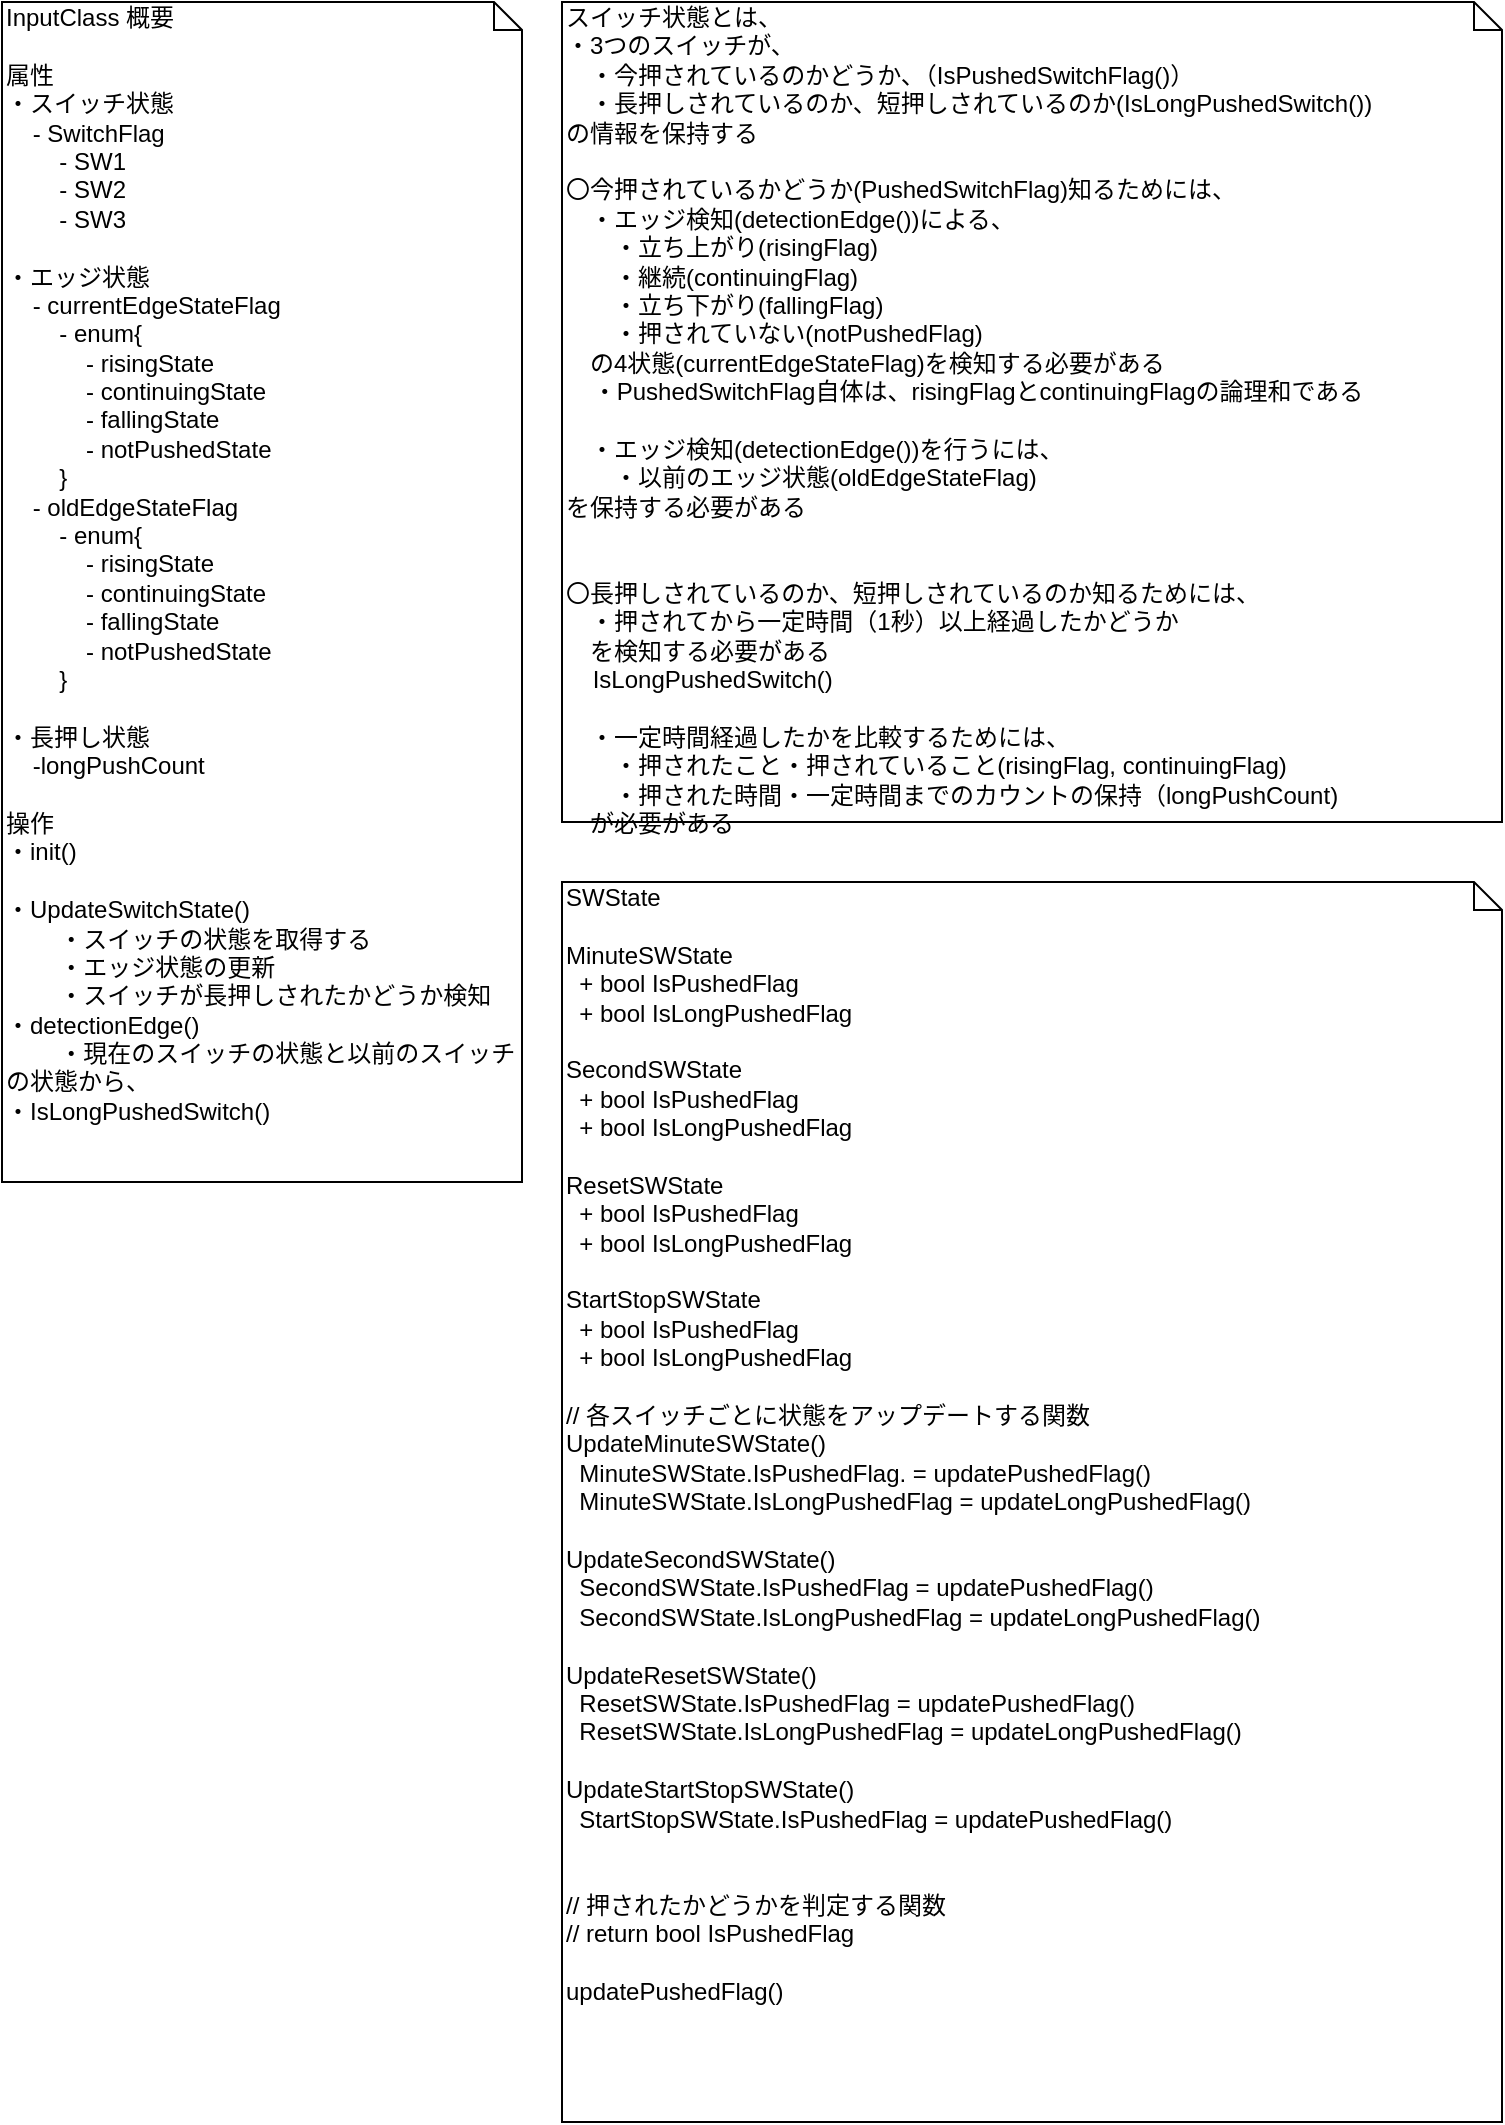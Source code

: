 <mxfile version="13.3.5" type="device" pages="8"><diagram id="HUvS1o5KuT0q9Na6-pYc" name="概要"><mxGraphModel dx="269" dy="599" grid="1" gridSize="10" guides="1" tooltips="1" connect="1" arrows="1" fold="1" page="1" pageScale="1" pageWidth="827" pageHeight="1169" math="0" shadow="0"><root><mxCell id="AiIiSHLUiZAg4k3QwLss-0"/><mxCell id="AiIiSHLUiZAg4k3QwLss-1" parent="AiIiSHLUiZAg4k3QwLss-0"/><mxCell id="AiIiSHLUiZAg4k3QwLss-2" value="InputClass 概要&lt;br&gt;&lt;br&gt;属性&lt;br&gt;・スイッチ状態&lt;br&gt;&amp;nbsp; &amp;nbsp; - SwitchFlag&lt;br&gt;&amp;nbsp; &amp;nbsp; &amp;nbsp; &amp;nbsp; - SW1&lt;br&gt;&amp;nbsp; &amp;nbsp; &amp;nbsp; &amp;nbsp; - SW2&lt;br&gt;&amp;nbsp; &amp;nbsp; &amp;nbsp; &amp;nbsp; - SW3&lt;br&gt;&lt;br&gt;・エッジ状態&lt;br&gt;&amp;nbsp; &amp;nbsp; - currentEdgeStateFlag&lt;br&gt;&amp;nbsp; &amp;nbsp; &amp;nbsp; &amp;nbsp; - enum{&lt;br&gt;&amp;nbsp; &amp;nbsp; &amp;nbsp; &amp;nbsp; &amp;nbsp; &amp;nbsp; - risingState&lt;br&gt;&amp;nbsp; &amp;nbsp; &amp;nbsp; &amp;nbsp; &amp;nbsp; &amp;nbsp; - continuingState&lt;br&gt;&amp;nbsp; &amp;nbsp; &amp;nbsp; &amp;nbsp; &amp;nbsp; &amp;nbsp; - fallingState&lt;br&gt;&amp;nbsp; &amp;nbsp; &amp;nbsp; &amp;nbsp; &amp;nbsp; &amp;nbsp; - notPushedState&lt;br&gt;&amp;nbsp; &amp;nbsp; &amp;nbsp; &amp;nbsp; }&lt;br&gt;&amp;nbsp; &amp;nbsp; - oldEdgeStateFlag&lt;br&gt;&amp;nbsp; &amp;nbsp; &amp;nbsp; &amp;nbsp; - enum{&lt;br&gt;&amp;nbsp; &amp;nbsp; &amp;nbsp; &amp;nbsp; &amp;nbsp; &amp;nbsp; - risingState&lt;br&gt;&amp;nbsp; &amp;nbsp; &amp;nbsp; &amp;nbsp; &amp;nbsp; &amp;nbsp; - continuingState&lt;br&gt;&amp;nbsp; &amp;nbsp; &amp;nbsp; &amp;nbsp; &amp;nbsp; &amp;nbsp; - fallingState&lt;br&gt;&amp;nbsp; &amp;nbsp; &amp;nbsp; &amp;nbsp; &amp;nbsp; &amp;nbsp; - notPushedState&lt;br&gt;&amp;nbsp; &amp;nbsp; &amp;nbsp; &amp;nbsp; }&lt;br&gt;&lt;br&gt;・長押し状態&lt;br&gt;&amp;nbsp; &amp;nbsp; -longPushCount&lt;br&gt;&lt;br&gt;操作&lt;br&gt;・init()&lt;br&gt;&lt;br&gt;・UpdateSwitchState()&lt;br&gt;&amp;nbsp; &amp;nbsp; &amp;nbsp; &amp;nbsp; ・スイッチの状態を取得する&lt;br&gt;&amp;nbsp; &amp;nbsp; &amp;nbsp; &amp;nbsp; ・エッジ状態の更新&lt;br&gt;&amp;nbsp; &amp;nbsp; &amp;nbsp; &amp;nbsp; ・スイッチが長押しされたかどうか検知&lt;br&gt;・detectionEdge()&lt;br&gt;&amp;nbsp; &amp;nbsp; &amp;nbsp; &amp;nbsp; ・現在のスイッチの状態と以前のスイッチの状態から、&lt;br&gt;・IsLongPushedSwitch()" style="shape=note;whiteSpace=wrap;html=1;size=14;verticalAlign=top;align=left;spacingTop=-6;" parent="AiIiSHLUiZAg4k3QwLss-1" vertex="1"><mxGeometry x="40" y="20" width="260" height="590" as="geometry"/></mxCell><mxCell id="hRM9TLXCUvSJ4593aa3h-1" value="スイッチ状態とは、&lt;br&gt;・3つのスイッチが、&lt;br&gt;　・今押されているのかどうか、（IsPushedSwitchFlag()）&lt;br&gt;　・長押しされているのか、短押しされているのか(IsLongPushedSwitch())&lt;br&gt;の情報を保持する&lt;br&gt;&lt;br&gt;〇今押されているかどうか(PushedSwitchFlag)知るためには、&lt;br&gt;　・エッジ検知(detectionEdge())による、&lt;br&gt;　　・立ち上がり(risingFlag)&lt;br&gt;　　・継続(continuingFlag)&lt;br&gt;　　・立ち下がり(fallingFlag)&lt;br&gt;　　・押されていない(notPushedFlag)&lt;br&gt;　の4状態(currentEdgeStateFlag)を検知する必要がある&lt;br&gt;&amp;nbsp; &amp;nbsp; ・PushedSwitchFlag自体は、risingFlagとcontinuingFlagの論理和である&lt;br&gt;　&lt;br&gt;　・エッジ検知(detectionEdge())を行うには、&lt;br&gt;　　・以前のエッジ状態(oldEdgeStateFlag)&lt;br&gt;を保持する必要がある&lt;br&gt;&lt;br&gt;&lt;br&gt;〇長押しされているのか、短押しされているのか知るためには、&lt;br&gt;　・押されてから一定時間（1秒）以上経過したかどうか&lt;br&gt;　を検知する必要がある&lt;br&gt;&amp;nbsp; &amp;nbsp; IsLongPushedSwitch()&lt;br&gt;&lt;br&gt;　・一定時間経過したかを比較するためには、&lt;br&gt;　　・押されたこと・押されていること(risingFlag, continuingFlag)&lt;br&gt;　　・押された時間・一定時間までのカウントの保持（longPushCount)&lt;br&gt;　が必要がある" style="shape=note;whiteSpace=wrap;html=1;size=14;verticalAlign=top;align=left;spacingTop=-6;" parent="AiIiSHLUiZAg4k3QwLss-1" vertex="1"><mxGeometry x="320" y="20" width="470" height="410" as="geometry"/></mxCell><mxCell id="fwqTX0L2wH07f9PYbCJl-1" value="SWState&lt;br&gt;&lt;br&gt;MinuteSWState&lt;br&gt;&amp;nbsp; + bool IsPushedFlag&lt;br&gt;&amp;nbsp; + bool IsLongPushedFlag&lt;br&gt;&lt;br&gt;SecondSWState&lt;br&gt;&amp;nbsp; + bool IsPushedFlag&lt;br&gt;&amp;nbsp; + bool IsLongPushedFlag&lt;br&gt;&lt;br&gt;ResetSWState&lt;br&gt;&amp;nbsp; + bool IsPushedFlag&lt;br&gt;&amp;nbsp; + bool IsLongPushedFlag&lt;br&gt;&lt;br&gt;StartStopSWState&lt;br&gt;&amp;nbsp; + bool IsPushedFlag&lt;br&gt;&amp;nbsp; + bool IsLongPushedFlag&lt;br&gt;&lt;br&gt;// 各スイッチごとに状態をアップデートする関数&lt;br&gt;UpdateMinuteSWState()&lt;br&gt;&amp;nbsp; MinuteSWState.IsPushedFlag. = updatePushedFlag()&lt;br&gt;&amp;nbsp; MinuteSWState.IsLongPushedFlag = updateLongPushedFlag()&lt;br&gt;&lt;br&gt;UpdateSecondSWState()&lt;br&gt;&amp;nbsp; SecondSWState.IsPushedFlag = updatePushedFlag()&lt;br&gt;&amp;nbsp; SecondSWState.IsLongPushedFlag = updateLongPushedFlag()&lt;br&gt;&lt;br&gt;UpdateResetSWState()&lt;br&gt;&amp;nbsp; ResetSWState.IsPushedFlag = updatePushedFlag()&lt;br&gt;&amp;nbsp; ResetSWState.IsLongPushedFlag = updateLongPushedFlag()&lt;br&gt;&lt;br&gt;UpdateStartStopSWState()&lt;br&gt;&amp;nbsp; StartStopSWState.IsPushedFlag = updatePushedFlag()&lt;br&gt;&lt;br&gt;&lt;br&gt;// 押されたかどうかを判定する関数&lt;br&gt;// return bool IsPushedFlag&lt;br&gt;&lt;br&gt;updatePushedFlag()&lt;br&gt;&lt;br&gt;" style="shape=note;whiteSpace=wrap;html=1;size=14;verticalAlign=top;align=left;spacingTop=-6;" parent="AiIiSHLUiZAg4k3QwLss-1" vertex="1"><mxGeometry x="320" y="460" width="470" height="620" as="geometry"/></mxCell></root></mxGraphModel></diagram><diagram id="STRkMgMViYhdPsmJIAjb" name="スイッチ状態検知"><mxGraphModel dx="1865" dy="607" grid="1" gridSize="10" guides="1" tooltips="1" connect="1" arrows="1" fold="1" page="1" pageScale="1" pageWidth="827" pageHeight="1169" math="0" shadow="0"><root><mxCell id="mFC0btUTtA-WuDYdbxuf-0"/><mxCell id="mFC0btUTtA-WuDYdbxuf-1" parent="mFC0btUTtA-WuDYdbxuf-0"/><mxCell id="FhkjKbIzw2xaXRSsBaya-3" value="目的&lt;br&gt;・全スイッチの状態を更新する&lt;br&gt;・メインフローの一番最初に行う&lt;br&gt;&lt;br&gt;備考&lt;br&gt;割込みで、各スイッチがオンかオフかのフラグは取得できている&lt;br&gt;&lt;br&gt;つまり、そのフラグを状態へ変化させるための関数&lt;br&gt;&lt;br&gt;状態とは、&lt;br&gt;・3つのスイッチが、&lt;br&gt;　・今押されているのかどうか、（IsPushedSwitchFlag()）&lt;br&gt;　・長押しされているのか、短押しされているのか(IsLongPushedSwitch())" style="shape=note;whiteSpace=wrap;html=1;size=14;verticalAlign=top;align=left;spacingTop=-6;" parent="mFC0btUTtA-WuDYdbxuf-1" vertex="1"><mxGeometry x="-800" y="25" width="210" height="315" as="geometry"/></mxCell><mxCell id="WXSF9s9d3SJe7e1dne82-0" value="IsPushedSWState&lt;br&gt;フラグをもとに&lt;br&gt;各スイッチフラグをエッジ検知して&lt;br&gt;状態へ格納&lt;br&gt;押されたか、押されていないか" style="shape=note;whiteSpace=wrap;html=1;size=14;verticalAlign=top;align=left;spacingTop=-6;" parent="mFC0btUTtA-WuDYdbxuf-1" vertex="1"><mxGeometry x="-810" y="397.5" width="210" height="97.5" as="geometry"/></mxCell><mxCell id="WXSF9s9d3SJe7e1dne82-2" value="IsBothSW1And2&lt;br&gt;状態をもとに、&lt;br&gt;2つのSWの状態がONの場合、&lt;br&gt;リセットSWの状態をONにする" style="shape=note;whiteSpace=wrap;html=1;size=14;verticalAlign=top;align=left;spacingTop=-6;" parent="mFC0btUTtA-WuDYdbxuf-1" vertex="1"><mxGeometry x="-810" y="535" width="210" height="97.5" as="geometry"/></mxCell><mxCell id="WXSF9s9d3SJe7e1dne82-4" value="IsLongPushedSWState&lt;br&gt;状態をもとに&lt;br&gt;各スイッチ状態をエッジ検知して&lt;br&gt;長押し状態へ格納&lt;br&gt;長押しかどうか" style="shape=note;whiteSpace=wrap;html=1;size=14;verticalAlign=top;align=left;spacingTop=-6;" parent="mFC0btUTtA-WuDYdbxuf-1" vertex="1"><mxGeometry x="-810" y="665" width="210" height="97.5" as="geometry"/></mxCell><mxCell id="Sqtv3ldK5YQZO-zs6WB3-0" value="" style="edgeStyle=orthogonalEdgeStyle;rounded=0;orthogonalLoop=1;jettySize=auto;html=1;" parent="mFC0btUTtA-WuDYdbxuf-1" source="Sqtv3ldK5YQZO-zs6WB3-1" target="Sqtv3ldK5YQZO-zs6WB3-3" edge="1"><mxGeometry relative="1" as="geometry"><mxPoint x="-397" y="140" as="targetPoint"/></mxGeometry></mxCell><mxCell id="Sqtv3ldK5YQZO-zs6WB3-1" value="スイッチ状態検知&lt;br&gt;UpdateSWSate" style="strokeWidth=2;html=1;shape=mxgraph.flowchart.terminator;whiteSpace=wrap;" parent="mFC0btUTtA-WuDYdbxuf-1" vertex="1"><mxGeometry x="-457" y="50" width="120" height="60" as="geometry"/></mxCell><mxCell id="Sqtv3ldK5YQZO-zs6WB3-2" value="" style="edgeStyle=orthogonalEdgeStyle;rounded=0;orthogonalLoop=1;jettySize=auto;html=1;" parent="mFC0btUTtA-WuDYdbxuf-1" source="Sqtv3ldK5YQZO-zs6WB3-3" target="Sqtv3ldK5YQZO-zs6WB3-5" edge="1"><mxGeometry relative="1" as="geometry"/></mxCell><mxCell id="Sqtv3ldK5YQZO-zs6WB3-3" value="分スイッチの状態を更新&lt;br&gt;UpdateMinuteSWState" style="shape=process;whiteSpace=wrap;html=1;backgroundOutline=1;" parent="mFC0btUTtA-WuDYdbxuf-1" vertex="1"><mxGeometry x="-510" y="162.5" width="226" height="60" as="geometry"/></mxCell><mxCell id="Sqtv3ldK5YQZO-zs6WB3-4" value="" style="edgeStyle=orthogonalEdgeStyle;rounded=0;orthogonalLoop=1;jettySize=auto;html=1;" parent="mFC0btUTtA-WuDYdbxuf-1" source="Sqtv3ldK5YQZO-zs6WB3-5" target="Sqtv3ldK5YQZO-zs6WB3-7" edge="1"><mxGeometry relative="1" as="geometry"/></mxCell><mxCell id="Sqtv3ldK5YQZO-zs6WB3-5" value="秒スイッチの状態を更新&lt;br&gt;UpdateSecondSWState" style="shape=process;whiteSpace=wrap;html=1;backgroundOutline=1;" parent="mFC0btUTtA-WuDYdbxuf-1" vertex="1"><mxGeometry x="-510" y="290" width="226" height="60" as="geometry"/></mxCell><mxCell id="Sqtv3ldK5YQZO-zs6WB3-6" value="" style="edgeStyle=orthogonalEdgeStyle;rounded=0;orthogonalLoop=1;jettySize=auto;html=1;" parent="mFC0btUTtA-WuDYdbxuf-1" source="Sqtv3ldK5YQZO-zs6WB3-7" target="Sqtv3ldK5YQZO-zs6WB3-9" edge="1"><mxGeometry relative="1" as="geometry"/></mxCell><mxCell id="Sqtv3ldK5YQZO-zs6WB3-7" value="リセットスイッチの状態を更新&lt;br&gt;UpdateResetSWState" style="shape=process;whiteSpace=wrap;html=1;backgroundOutline=1;" parent="mFC0btUTtA-WuDYdbxuf-1" vertex="1"><mxGeometry x="-510" y="420" width="226" height="60" as="geometry"/></mxCell><mxCell id="Sqtv3ldK5YQZO-zs6WB3-8" value="end" style="strokeWidth=2;html=1;shape=mxgraph.flowchart.terminator;whiteSpace=wrap;" parent="mFC0btUTtA-WuDYdbxuf-1" vertex="1"><mxGeometry x="-457" y="662.5" width="120" height="60" as="geometry"/></mxCell><mxCell id="r9Kl7Ejcgj_3lNVkvtaN-5" value="" style="edgeStyle=orthogonalEdgeStyle;rounded=0;orthogonalLoop=1;jettySize=auto;html=1;" parent="mFC0btUTtA-WuDYdbxuf-1" source="Sqtv3ldK5YQZO-zs6WB3-9" target="Sqtv3ldK5YQZO-zs6WB3-8" edge="1"><mxGeometry relative="1" as="geometry"/></mxCell><mxCell id="Sqtv3ldK5YQZO-zs6WB3-9" value="スタートストップスイッチの状態を更新&lt;br&gt;UpdateStartStopSWState" style="shape=process;whiteSpace=wrap;html=1;backgroundOutline=1;" parent="mFC0btUTtA-WuDYdbxuf-1" vertex="1"><mxGeometry x="-510" y="540" width="226" height="60" as="geometry"/></mxCell><mxCell id="r9Kl7Ejcgj_3lNVkvtaN-3" value="" style="edgeStyle=orthogonalEdgeStyle;rounded=0;orthogonalLoop=1;jettySize=auto;html=1;" parent="mFC0btUTtA-WuDYdbxuf-1" source="Sqtv3ldK5YQZO-zs6WB3-10" target="r9Kl7Ejcgj_3lNVkvtaN-0" edge="1"><mxGeometry relative="1" as="geometry"/></mxCell><mxCell id="Sqtv3ldK5YQZO-zs6WB3-10" value="分スイッチの状態の更新" style="strokeWidth=2;html=1;shape=mxgraph.flowchart.terminator;whiteSpace=wrap;" parent="mFC0btUTtA-WuDYdbxuf-1" vertex="1"><mxGeometry x="-60" y="52.5" width="120" height="60" as="geometry"/></mxCell><mxCell id="r9Kl7Ejcgj_3lNVkvtaN-4" value="" style="edgeStyle=orthogonalEdgeStyle;rounded=0;orthogonalLoop=1;jettySize=auto;html=1;entryX=0.5;entryY=0;entryDx=0;entryDy=0;" parent="mFC0btUTtA-WuDYdbxuf-1" source="r9Kl7Ejcgj_3lNVkvtaN-0" target="1_C-siWDdjwpGII3SxPC-3" edge="1"><mxGeometry relative="1" as="geometry"/></mxCell><mxCell id="r9Kl7Ejcgj_3lNVkvtaN-0" value="更新処理" style="shape=process;whiteSpace=wrap;html=1;backgroundOutline=1;" parent="mFC0btUTtA-WuDYdbxuf-1" vertex="1"><mxGeometry x="-110" y="132.5" width="220" height="60" as="geometry"/></mxCell><mxCell id="r9Kl7Ejcgj_3lNVkvtaN-2" value="end" style="strokeWidth=2;html=1;shape=mxgraph.flowchart.terminator;whiteSpace=wrap;" parent="mFC0btUTtA-WuDYdbxuf-1" vertex="1"><mxGeometry x="-60" y="330" width="120" height="60" as="geometry"/></mxCell><mxCell id="r9Kl7Ejcgj_3lNVkvtaN-6" value="" style="edgeStyle=orthogonalEdgeStyle;rounded=0;orthogonalLoop=1;jettySize=auto;html=1;" parent="mFC0btUTtA-WuDYdbxuf-1" source="r9Kl7Ejcgj_3lNVkvtaN-7" target="r9Kl7Ejcgj_3lNVkvtaN-9" edge="1"><mxGeometry relative="1" as="geometry"/></mxCell><mxCell id="r9Kl7Ejcgj_3lNVkvtaN-7" value="秒スイッチの状態の更新" style="strokeWidth=2;html=1;shape=mxgraph.flowchart.terminator;whiteSpace=wrap;" parent="mFC0btUTtA-WuDYdbxuf-1" vertex="1"><mxGeometry x="180" y="52.5" width="120" height="60" as="geometry"/></mxCell><mxCell id="r9Kl7Ejcgj_3lNVkvtaN-8" value="" style="edgeStyle=orthogonalEdgeStyle;rounded=0;orthogonalLoop=1;jettySize=auto;html=1;entryX=0.5;entryY=0;entryDx=0;entryDy=0;" parent="mFC0btUTtA-WuDYdbxuf-1" source="r9Kl7Ejcgj_3lNVkvtaN-9" target="1_C-siWDdjwpGII3SxPC-4" edge="1"><mxGeometry relative="1" as="geometry"/></mxCell><mxCell id="r9Kl7Ejcgj_3lNVkvtaN-9" value="更新処理" style="shape=process;whiteSpace=wrap;html=1;backgroundOutline=1;" parent="mFC0btUTtA-WuDYdbxuf-1" vertex="1"><mxGeometry x="127" y="132.5" width="226" height="60" as="geometry"/></mxCell><mxCell id="r9Kl7Ejcgj_3lNVkvtaN-10" value="end" style="strokeWidth=2;html=1;shape=mxgraph.flowchart.terminator;whiteSpace=wrap;" parent="mFC0btUTtA-WuDYdbxuf-1" vertex="1"><mxGeometry x="180" y="330" width="120" height="60" as="geometry"/></mxCell><mxCell id="r9Kl7Ejcgj_3lNVkvtaN-11" value="" style="edgeStyle=orthogonalEdgeStyle;rounded=0;orthogonalLoop=1;jettySize=auto;html=1;" parent="mFC0btUTtA-WuDYdbxuf-1" source="r9Kl7Ejcgj_3lNVkvtaN-12" target="r9Kl7Ejcgj_3lNVkvtaN-14" edge="1"><mxGeometry relative="1" as="geometry"/></mxCell><mxCell id="r9Kl7Ejcgj_3lNVkvtaN-12" value="リセットスイッチの状態の更新" style="strokeWidth=2;html=1;shape=mxgraph.flowchart.terminator;whiteSpace=wrap;" parent="mFC0btUTtA-WuDYdbxuf-1" vertex="1"><mxGeometry x="431" y="52.5" width="120" height="60" as="geometry"/></mxCell><mxCell id="1_C-siWDdjwpGII3SxPC-1" value="" style="edgeStyle=orthogonalEdgeStyle;rounded=0;orthogonalLoop=1;jettySize=auto;html=1;exitX=0.5;exitY=1;exitDx=0;exitDy=0;" parent="mFC0btUTtA-WuDYdbxuf-1" source="r9Kl7Ejcgj_3lNVkvtaN-14" target="1_C-siWDdjwpGII3SxPC-0" edge="1"><mxGeometry relative="1" as="geometry"/></mxCell><mxCell id="r9Kl7Ejcgj_3lNVkvtaN-14" value="更新処理" style="shape=process;whiteSpace=wrap;html=1;backgroundOutline=1;" parent="mFC0btUTtA-WuDYdbxuf-1" vertex="1"><mxGeometry x="378" y="132.5" width="226" height="60" as="geometry"/></mxCell><mxCell id="r9Kl7Ejcgj_3lNVkvtaN-15" value="end" style="strokeWidth=2;html=1;shape=mxgraph.flowchart.terminator;whiteSpace=wrap;" parent="mFC0btUTtA-WuDYdbxuf-1" vertex="1"><mxGeometry x="431" y="330" width="120" height="60" as="geometry"/></mxCell><mxCell id="r9Kl7Ejcgj_3lNVkvtaN-16" value="" style="edgeStyle=orthogonalEdgeStyle;rounded=0;orthogonalLoop=1;jettySize=auto;html=1;" parent="mFC0btUTtA-WuDYdbxuf-1" source="r9Kl7Ejcgj_3lNVkvtaN-17" target="r9Kl7Ejcgj_3lNVkvtaN-19" edge="1"><mxGeometry relative="1" as="geometry"/></mxCell><mxCell id="r9Kl7Ejcgj_3lNVkvtaN-17" value="スタートストップスイッチの状態の更新" style="strokeWidth=2;html=1;shape=mxgraph.flowchart.terminator;whiteSpace=wrap;" parent="mFC0btUTtA-WuDYdbxuf-1" vertex="1"><mxGeometry x="680" y="52.5" width="120" height="60" as="geometry"/></mxCell><mxCell id="r9Kl7Ejcgj_3lNVkvtaN-18" value="" style="edgeStyle=orthogonalEdgeStyle;rounded=0;orthogonalLoop=1;jettySize=auto;html=1;" parent="mFC0btUTtA-WuDYdbxuf-1" source="r9Kl7Ejcgj_3lNVkvtaN-19" target="r9Kl7Ejcgj_3lNVkvtaN-20" edge="1"><mxGeometry relative="1" as="geometry"/></mxCell><mxCell id="r9Kl7Ejcgj_3lNVkvtaN-19" value="更新処理" style="shape=process;whiteSpace=wrap;html=1;backgroundOutline=1;" parent="mFC0btUTtA-WuDYdbxuf-1" vertex="1"><mxGeometry x="627" y="132.5" width="226" height="60" as="geometry"/></mxCell><mxCell id="r9Kl7Ejcgj_3lNVkvtaN-20" value="end" style="strokeWidth=2;html=1;shape=mxgraph.flowchart.terminator;whiteSpace=wrap;" parent="mFC0btUTtA-WuDYdbxuf-1" vertex="1"><mxGeometry x="680" y="222.5" width="120" height="60" as="geometry"/></mxCell><mxCell id="r9Kl7Ejcgj_3lNVkvtaN-51" value="" style="edgeStyle=orthogonalEdgeStyle;rounded=0;orthogonalLoop=1;jettySize=auto;html=1;exitX=0.5;exitY=1;exitDx=0;exitDy=0;" parent="mFC0btUTtA-WuDYdbxuf-1" source="sqth0KnXTrQx6W3TfhGW-0" target="r9Kl7Ejcgj_3lNVkvtaN-54" edge="1"><mxGeometry relative="1" as="geometry"><mxPoint x="23" y="740" as="targetPoint"/></mxGeometry></mxCell><mxCell id="sqth0KnXTrQx6W3TfhGW-1" value="" style="edgeStyle=orthogonalEdgeStyle;rounded=0;orthogonalLoop=1;jettySize=auto;html=1;" parent="mFC0btUTtA-WuDYdbxuf-1" source="r9Kl7Ejcgj_3lNVkvtaN-52" target="sqth0KnXTrQx6W3TfhGW-0" edge="1"><mxGeometry relative="1" as="geometry"/></mxCell><mxCell id="r9Kl7Ejcgj_3lNVkvtaN-52" value="更新処理" style="strokeWidth=2;html=1;shape=mxgraph.flowchart.terminator;whiteSpace=wrap;" parent="mFC0btUTtA-WuDYdbxuf-1" vertex="1"><mxGeometry x="-40" y="540" width="120" height="60" as="geometry"/></mxCell><mxCell id="1_C-siWDdjwpGII3SxPC-7" value="" style="edgeStyle=orthogonalEdgeStyle;rounded=0;orthogonalLoop=1;jettySize=auto;html=1;" parent="mFC0btUTtA-WuDYdbxuf-1" source="r9Kl7Ejcgj_3lNVkvtaN-54" target="r9Kl7Ejcgj_3lNVkvtaN-59" edge="1"><mxGeometry relative="1" as="geometry"/></mxCell><mxCell id="r9Kl7Ejcgj_3lNVkvtaN-54" value="押し検知&lt;br&gt;UpdatePushedSWState()" style="shape=process;whiteSpace=wrap;html=1;backgroundOutline=1;" parent="mFC0btUTtA-WuDYdbxuf-1" vertex="1"><mxGeometry x="-90" y="790" width="220" height="60" as="geometry"/></mxCell><mxCell id="r9Kl7Ejcgj_3lNVkvtaN-59" value="end" style="strokeWidth=2;html=1;shape=mxgraph.flowchart.terminator;whiteSpace=wrap;" parent="mFC0btUTtA-WuDYdbxuf-1" vertex="1"><mxGeometry x="-40" y="900" width="120" height="60" as="geometry"/></mxCell><mxCell id="r9Kl7Ejcgj_3lNVkvtaN-61" value="" style="strokeWidth=2;html=1;shape=mxgraph.flowchart.annotation_1;align=left;pointerEvents=1;rotation=-90;" parent="mFC0btUTtA-WuDYdbxuf-1" vertex="1"><mxGeometry x="349" y="-105" width="50" height="1005" as="geometry"/></mxCell><mxCell id="jEl_CZynne7NImAEgijA-0" value="" style="strokeWidth=2;html=1;shape=mxgraph.flowchart.annotation_1;align=left;pointerEvents=1;rotation=-180;" parent="mFC0btUTtA-WuDYdbxuf-1" vertex="1"><mxGeometry x="-240" y="42.5" width="50" height="692.5" as="geometry"/></mxCell><mxCell id="jEl_CZynne7NImAEgijA-1" value="" style="strokeWidth=2;html=1;shape=mxgraph.flowchart.annotation_1;align=left;pointerEvents=1;rotation=-180;" parent="mFC0btUTtA-WuDYdbxuf-1" vertex="1"><mxGeometry x="150" y="495" width="50" height="490" as="geometry"/></mxCell><mxCell id="sqth0KnXTrQx6W3TfhGW-0" value="チャタリング処理" style="shape=process;whiteSpace=wrap;html=1;backgroundOutline=1;" parent="mFC0btUTtA-WuDYdbxuf-1" vertex="1"><mxGeometry x="-93" y="662.5" width="226" height="60" as="geometry"/></mxCell><mxCell id="1_C-siWDdjwpGII3SxPC-2" value="" style="edgeStyle=orthogonalEdgeStyle;rounded=0;orthogonalLoop=1;jettySize=auto;html=1;" parent="mFC0btUTtA-WuDYdbxuf-1" source="1_C-siWDdjwpGII3SxPC-0" target="r9Kl7Ejcgj_3lNVkvtaN-15" edge="1"><mxGeometry relative="1" as="geometry"/></mxCell><mxCell id="1_C-siWDdjwpGII3SxPC-0" value="同時押し検知&lt;br&gt;UpdatePushedResetSWState" style="shape=process;whiteSpace=wrap;html=1;backgroundOutline=1;" parent="mFC0btUTtA-WuDYdbxuf-1" vertex="1"><mxGeometry x="378" y="230" width="226" height="60" as="geometry"/></mxCell><mxCell id="1_C-siWDdjwpGII3SxPC-5" value="" style="edgeStyle=orthogonalEdgeStyle;rounded=0;orthogonalLoop=1;jettySize=auto;html=1;" parent="mFC0btUTtA-WuDYdbxuf-1" source="1_C-siWDdjwpGII3SxPC-3" target="r9Kl7Ejcgj_3lNVkvtaN-2" edge="1"><mxGeometry relative="1" as="geometry"/></mxCell><mxCell id="1_C-siWDdjwpGII3SxPC-3" value="長押し検知" style="shape=process;whiteSpace=wrap;html=1;backgroundOutline=1;" parent="mFC0btUTtA-WuDYdbxuf-1" vertex="1"><mxGeometry x="-113" y="230" width="226" height="60" as="geometry"/></mxCell><mxCell id="1_C-siWDdjwpGII3SxPC-6" value="" style="edgeStyle=orthogonalEdgeStyle;rounded=0;orthogonalLoop=1;jettySize=auto;html=1;" parent="mFC0btUTtA-WuDYdbxuf-1" source="1_C-siWDdjwpGII3SxPC-4" target="r9Kl7Ejcgj_3lNVkvtaN-10" edge="1"><mxGeometry relative="1" as="geometry"/></mxCell><mxCell id="1_C-siWDdjwpGII3SxPC-4" value="長押し検知" style="shape=process;whiteSpace=wrap;html=1;backgroundOutline=1;" parent="mFC0btUTtA-WuDYdbxuf-1" vertex="1"><mxGeometry x="127" y="230" width="226" height="60" as="geometry"/></mxCell></root></mxGraphModel></diagram><diagram id="kmE3tlRTYYvuYSTwFfYD" name="チャタリング処理"><mxGraphModel dx="1038" dy="607" grid="1" gridSize="10" guides="1" tooltips="1" connect="1" arrows="1" fold="1" page="1" pageScale="1" pageWidth="827" pageHeight="1169" math="0" shadow="0"><root><mxCell id="CkNQQCXjqAUPnbJXOt1p-0"/><mxCell id="CkNQQCXjqAUPnbJXOt1p-1" parent="CkNQQCXjqAUPnbJXOt1p-0"/><mxCell id="CkNQQCXjqAUPnbJXOt1p-2" value="" style="edgeStyle=orthogonalEdgeStyle;rounded=0;orthogonalLoop=1;jettySize=auto;html=1;" parent="CkNQQCXjqAUPnbJXOt1p-1" source="CkNQQCXjqAUPnbJXOt1p-3" target="CkNQQCXjqAUPnbJXOt1p-6" edge="1"><mxGeometry relative="1" as="geometry"/></mxCell><mxCell id="CkNQQCXjqAUPnbJXOt1p-3" value="チャタリング検知" style="strokeWidth=2;html=1;shape=mxgraph.flowchart.terminator;whiteSpace=wrap;" parent="CkNQQCXjqAUPnbJXOt1p-1" vertex="1"><mxGeometry x="70" y="30" width="125" height="60" as="geometry"/></mxCell><mxCell id="CkNQQCXjqAUPnbJXOt1p-4" style="edgeStyle=orthogonalEdgeStyle;rounded=0;orthogonalLoop=1;jettySize=auto;html=1;" parent="CkNQQCXjqAUPnbJXOt1p-1" source="CkNQQCXjqAUPnbJXOt1p-6" target="CkNQQCXjqAUPnbJXOt1p-14" edge="1"><mxGeometry relative="1" as="geometry"/></mxCell><mxCell id="CkNQQCXjqAUPnbJXOt1p-5" value="" style="edgeStyle=orthogonalEdgeStyle;rounded=0;orthogonalLoop=1;jettySize=auto;html=1;" parent="CkNQQCXjqAUPnbJXOt1p-1" source="CkNQQCXjqAUPnbJXOt1p-6" target="CkNQQCXjqAUPnbJXOt1p-23" edge="1"><mxGeometry relative="1" as="geometry"><mxPoint x="135" y="250" as="targetPoint"/></mxGeometry></mxCell><mxCell id="CkNQQCXjqAUPnbJXOt1p-6" value="スイッチフラグ&lt;br&gt;がONか？" style="strokeWidth=2;html=1;shape=mxgraph.flowchart.decision;whiteSpace=wrap;" parent="CkNQQCXjqAUPnbJXOt1p-1" vertex="1"><mxGeometry x="67.5" y="120" width="130" height="100" as="geometry"/></mxCell><mxCell id="CkNQQCXjqAUPnbJXOt1p-7" value="" style="edgeStyle=orthogonalEdgeStyle;rounded=0;orthogonalLoop=1;jettySize=auto;html=1;" parent="CkNQQCXjqAUPnbJXOt1p-1" source="CkNQQCXjqAUPnbJXOt1p-9" edge="1"><mxGeometry relative="1" as="geometry"><mxPoint x="132.5" y="460" as="targetPoint"/></mxGeometry></mxCell><mxCell id="CkNQQCXjqAUPnbJXOt1p-8" value="" style="edgeStyle=orthogonalEdgeStyle;rounded=0;orthogonalLoop=1;jettySize=auto;html=1;" parent="CkNQQCXjqAUPnbJXOt1p-1" source="CkNQQCXjqAUPnbJXOt1p-9" edge="1"><mxGeometry relative="1" as="geometry"><mxPoint x="277.5" y="380" as="targetPoint"/></mxGeometry></mxCell><mxCell id="CkNQQCXjqAUPnbJXOt1p-9" value="スイッチフラグが&lt;br&gt;ONか？" style="strokeWidth=2;html=1;shape=mxgraph.flowchart.decision;whiteSpace=wrap;" parent="CkNQQCXjqAUPnbJXOt1p-1" vertex="1"><mxGeometry x="67.5" y="340" width="130" height="80" as="geometry"/></mxCell><mxCell id="CkNQQCXjqAUPnbJXOt1p-10" value="" style="edgeStyle=orthogonalEdgeStyle;rounded=0;orthogonalLoop=1;jettySize=auto;html=1;" parent="CkNQQCXjqAUPnbJXOt1p-1" source="CkNQQCXjqAUPnbJXOt1p-12" edge="1"><mxGeometry relative="1" as="geometry"><mxPoint x="283" y="598" as="targetPoint"/></mxGeometry></mxCell><mxCell id="CkNQQCXjqAUPnbJXOt1p-11" value="" style="edgeStyle=orthogonalEdgeStyle;rounded=0;orthogonalLoop=1;jettySize=auto;html=1;" parent="CkNQQCXjqAUPnbJXOt1p-1" source="CkNQQCXjqAUPnbJXOt1p-12" target="CkNQQCXjqAUPnbJXOt1p-21" edge="1"><mxGeometry relative="1" as="geometry"/></mxCell><mxCell id="CkNQQCXjqAUPnbJXOt1p-12" value="スイッチフラグ&lt;br&gt;がONか？" style="strokeWidth=2;html=1;shape=mxgraph.flowchart.decision;whiteSpace=wrap;" parent="CkNQQCXjqAUPnbJXOt1p-1" vertex="1"><mxGeometry x="67.5" y="565" width="130" height="65" as="geometry"/></mxCell><mxCell id="CkNQQCXjqAUPnbJXOt1p-13" style="edgeStyle=orthogonalEdgeStyle;rounded=0;orthogonalLoop=1;jettySize=auto;html=1;" parent="CkNQQCXjqAUPnbJXOt1p-1" source="CkNQQCXjqAUPnbJXOt1p-14" edge="1"><mxGeometry relative="1" as="geometry"><mxPoint x="133" y="840" as="targetPoint"/><Array as="points"><mxPoint x="283" y="840"/><mxPoint x="133" y="840"/></Array></mxGeometry></mxCell><mxCell id="CkNQQCXjqAUPnbJXOt1p-14" value="FALSEを出力" style="rounded=1;whiteSpace=wrap;html=1;absoluteArcSize=1;arcSize=14;strokeWidth=2;" parent="CkNQQCXjqAUPnbJXOt1p-1" vertex="1"><mxGeometry x="232.5" y="770" width="100" height="50" as="geometry"/></mxCell><mxCell id="CkNQQCXjqAUPnbJXOt1p-15" value="" style="edgeStyle=orthogonalEdgeStyle;rounded=0;orthogonalLoop=1;jettySize=auto;html=1;" parent="CkNQQCXjqAUPnbJXOt1p-1" target="CkNQQCXjqAUPnbJXOt1p-9" edge="1"><mxGeometry relative="1" as="geometry"><mxPoint x="132.5" y="310" as="sourcePoint"/></mxGeometry></mxCell><mxCell id="CkNQQCXjqAUPnbJXOt1p-16" value="" style="edgeStyle=orthogonalEdgeStyle;rounded=0;orthogonalLoop=1;jettySize=auto;html=1;" parent="CkNQQCXjqAUPnbJXOt1p-1" target="CkNQQCXjqAUPnbJXOt1p-12" edge="1"><mxGeometry relative="1" as="geometry"><mxPoint x="132.5" y="520" as="sourcePoint"/></mxGeometry></mxCell><mxCell id="CkNQQCXjqAUPnbJXOt1p-17" value="" style="edgeStyle=orthogonalEdgeStyle;rounded=0;orthogonalLoop=1;jettySize=auto;html=1;" parent="CkNQQCXjqAUPnbJXOt1p-1" source="CkNQQCXjqAUPnbJXOt1p-18" target="CkNQQCXjqAUPnbJXOt1p-19" edge="1"><mxGeometry relative="1" as="geometry"/></mxCell><mxCell id="CkNQQCXjqAUPnbJXOt1p-18" value="TRUEを出力" style="rounded=1;whiteSpace=wrap;html=1;absoluteArcSize=1;arcSize=14;strokeWidth=2;" parent="CkNQQCXjqAUPnbJXOt1p-1" vertex="1"><mxGeometry x="82.5" y="770" width="100" height="50" as="geometry"/></mxCell><mxCell id="CkNQQCXjqAUPnbJXOt1p-19" value="RETURN" style="strokeWidth=2;html=1;shape=mxgraph.flowchart.terminator;whiteSpace=wrap;" parent="CkNQQCXjqAUPnbJXOt1p-1" vertex="1"><mxGeometry x="82.5" y="870" width="100" height="60" as="geometry"/></mxCell><mxCell id="CkNQQCXjqAUPnbJXOt1p-20" value="" style="edgeStyle=orthogonalEdgeStyle;rounded=0;orthogonalLoop=1;jettySize=auto;html=1;" parent="CkNQQCXjqAUPnbJXOt1p-1" source="CkNQQCXjqAUPnbJXOt1p-21" target="CkNQQCXjqAUPnbJXOt1p-18" edge="1"><mxGeometry relative="1" as="geometry"/></mxCell><mxCell id="CkNQQCXjqAUPnbJXOt1p-21" value="10msタイマ" style="verticalLabelPosition=middle;verticalAlign=middle;html=1;shape=process;whiteSpace=wrap;rounded=1;size=0.14;arcSize=6;labelPosition=center;align=center;" parent="CkNQQCXjqAUPnbJXOt1p-1" vertex="1"><mxGeometry x="82.5" y="670" width="100" height="60" as="geometry"/></mxCell><mxCell id="CkNQQCXjqAUPnbJXOt1p-22" value="10msタイマ" style="verticalLabelPosition=middle;verticalAlign=middle;html=1;shape=process;whiteSpace=wrap;rounded=1;size=0.14;arcSize=6;labelPosition=center;align=center;" parent="CkNQQCXjqAUPnbJXOt1p-1" vertex="1"><mxGeometry x="82.5" y="460" width="100" height="60" as="geometry"/></mxCell><mxCell id="CkNQQCXjqAUPnbJXOt1p-23" value="10msタイマ" style="verticalLabelPosition=middle;verticalAlign=middle;html=1;shape=process;whiteSpace=wrap;rounded=1;size=0.14;arcSize=6;labelPosition=center;align=center;" parent="CkNQQCXjqAUPnbJXOt1p-1" vertex="1"><mxGeometry x="82.5" y="250" width="100" height="60" as="geometry"/></mxCell><mxCell id="Zq-5TjCSKQtmwhAZNuwS-2" value="YES" style="text;html=1;align=center;verticalAlign=middle;resizable=0;points=[];autosize=1;" parent="CkNQQCXjqAUPnbJXOt1p-1" vertex="1"><mxGeometry x="130" y="220" width="40" height="20" as="geometry"/></mxCell><mxCell id="Zq-5TjCSKQtmwhAZNuwS-4" value="YES" style="text;html=1;align=center;verticalAlign=middle;resizable=0;points=[];autosize=1;" parent="CkNQQCXjqAUPnbJXOt1p-1" vertex="1"><mxGeometry x="130" y="420" width="40" height="20" as="geometry"/></mxCell><mxCell id="Zq-5TjCSKQtmwhAZNuwS-5" value="YES" style="text;html=1;align=center;verticalAlign=middle;resizable=0;points=[];autosize=1;" parent="CkNQQCXjqAUPnbJXOt1p-1" vertex="1"><mxGeometry x="130" y="630" width="40" height="20" as="geometry"/></mxCell><mxCell id="Zq-5TjCSKQtmwhAZNuwS-7" value="NO" style="text;html=1;align=center;verticalAlign=middle;resizable=0;points=[];autosize=1;" parent="CkNQQCXjqAUPnbJXOt1p-1" vertex="1"><mxGeometry x="205" y="150" width="30" height="20" as="geometry"/></mxCell><mxCell id="Zq-5TjCSKQtmwhAZNuwS-8" value="NO" style="text;html=1;align=center;verticalAlign=middle;resizable=0;points=[];autosize=1;" parent="CkNQQCXjqAUPnbJXOt1p-1" vertex="1"><mxGeometry x="197.5" y="360" width="30" height="20" as="geometry"/></mxCell><mxCell id="Zq-5TjCSKQtmwhAZNuwS-9" value="NO" style="text;html=1;align=center;verticalAlign=middle;resizable=0;points=[];autosize=1;" parent="CkNQQCXjqAUPnbJXOt1p-1" vertex="1"><mxGeometry x="190" y="574" width="30" height="20" as="geometry"/></mxCell></root></mxGraphModel></diagram><diagram id="DDegPVDye2eIE4YFs2z-" name="エッジ検知"><mxGraphModel dx="1038" dy="607" grid="1" gridSize="10" guides="1" tooltips="1" connect="1" arrows="1" fold="1" page="1" pageScale="1" pageWidth="827" pageHeight="1169" math="0" shadow="0"><root><mxCell id="8i-VHeCFkeO88YazLDMc-0"/><mxCell id="8i-VHeCFkeO88YazLDMc-1" parent="8i-VHeCFkeO88YazLDMc-0"/><mxCell id="v55HT1bAUCCxmNxVfDM--0" value="" style="edgeStyle=orthogonalEdgeStyle;rounded=0;orthogonalLoop=1;jettySize=auto;html=1;" parent="8i-VHeCFkeO88YazLDMc-1" source="v55HT1bAUCCxmNxVfDM--1" edge="1"><mxGeometry relative="1" as="geometry"><mxPoint x="469" y="120" as="targetPoint"/></mxGeometry></mxCell><mxCell id="v55HT1bAUCCxmNxVfDM--1" value="エッジ検知" style="strokeWidth=2;html=1;shape=mxgraph.flowchart.terminator;whiteSpace=wrap;" parent="8i-VHeCFkeO88YazLDMc-1" vertex="1"><mxGeometry x="409.5" y="40" width="119" height="50" as="geometry"/></mxCell><mxCell id="v55HT1bAUCCxmNxVfDM--3" value="" style="edgeStyle=orthogonalEdgeStyle;rounded=0;orthogonalLoop=1;jettySize=auto;html=1;" parent="8i-VHeCFkeO88YazLDMc-1" edge="1"><mxGeometry relative="1" as="geometry"><mxPoint x="469" y="220" as="sourcePoint"/><mxPoint x="469" y="260" as="targetPoint"/></mxGeometry></mxCell><mxCell id="v55HT1bAUCCxmNxVfDM--4" value="" style="edgeStyle=orthogonalEdgeStyle;rounded=0;orthogonalLoop=1;jettySize=auto;html=1;" parent="8i-VHeCFkeO88YazLDMc-1" edge="1"><mxGeometry relative="1" as="geometry"><mxPoint x="404" y="170" as="sourcePoint"/><mxPoint x="225" y="260" as="targetPoint"/></mxGeometry></mxCell><mxCell id="v55HT1bAUCCxmNxVfDM--5" value="YES" style="text;html=1;align=center;verticalAlign=middle;resizable=0;points=[];autosize=1;" parent="8i-VHeCFkeO88YazLDMc-1" vertex="1"><mxGeometry x="470" y="220" width="40" height="20" as="geometry"/></mxCell><mxCell id="v55HT1bAUCCxmNxVfDM--6" value="" style="edgeStyle=orthogonalEdgeStyle;rounded=0;orthogonalLoop=1;jettySize=auto;html=1;" parent="8i-VHeCFkeO88YazLDMc-1" edge="1"><mxGeometry relative="1" as="geometry"><mxPoint x="469" y="540" as="targetPoint"/><mxPoint x="469" y="460" as="sourcePoint"/></mxGeometry></mxCell><mxCell id="v55HT1bAUCCxmNxVfDM--7" value="" style="edgeStyle=orthogonalEdgeStyle;rounded=0;orthogonalLoop=1;jettySize=auto;html=1;" parent="8i-VHeCFkeO88YazLDMc-1" edge="1"><mxGeometry relative="1" as="geometry"><mxPoint x="469" y="360" as="sourcePoint"/><mxPoint x="469" y="410" as="targetPoint"/></mxGeometry></mxCell><mxCell id="v55HT1bAUCCxmNxVfDM--8" style="edgeStyle=orthogonalEdgeStyle;rounded=0;orthogonalLoop=1;jettySize=auto;html=1;entryX=0.5;entryY=0;entryDx=0;entryDy=0;exitX=0;exitY=0.5;exitDx=0;exitDy=0;exitPerimeter=0;" parent="8i-VHeCFkeO88YazLDMc-1" target="v55HT1bAUCCxmNxVfDM--14" edge="1"><mxGeometry relative="1" as="geometry"><mxPoint x="360" y="310" as="targetPoint"/><mxPoint x="404" y="310" as="sourcePoint"/><Array as="points"><mxPoint x="354" y="310"/></Array></mxGeometry></mxCell><mxCell id="v55HT1bAUCCxmNxVfDM--9" value="YES" style="text;html=1;align=center;verticalAlign=middle;resizable=0;points=[];autosize=1;" parent="8i-VHeCFkeO88YazLDMc-1" vertex="1"><mxGeometry x="364" y="285" width="40" height="20" as="geometry"/></mxCell><mxCell id="v55HT1bAUCCxmNxVfDM--10" value="" style="strokeWidth=2;html=1;shape=mxgraph.flowchart.annotation_2;align=left;labelPosition=right;pointerEvents=1;rotation=-180;" parent="8i-VHeCFkeO88YazLDMc-1" vertex="1"><mxGeometry x="570" y="250" width="50" height="220" as="geometry"/></mxCell><mxCell id="v55HT1bAUCCxmNxVfDM--11" value="立ち上がり検知" style="text;html=1;align=center;verticalAlign=middle;resizable=0;points=[];autosize=1;" parent="8i-VHeCFkeO88YazLDMc-1" vertex="1"><mxGeometry x="600" y="340" width="100" height="20" as="geometry"/></mxCell><mxCell id="v55HT1bAUCCxmNxVfDM--12" value="NO" style="text;html=1;align=center;verticalAlign=middle;resizable=0;points=[];autosize=1;" parent="8i-VHeCFkeO88YazLDMc-1" vertex="1"><mxGeometry x="470" y="360" width="30" height="20" as="geometry"/></mxCell><mxCell id="v55HT1bAUCCxmNxVfDM--13" value="" style="edgeStyle=orthogonalEdgeStyle;rounded=0;orthogonalLoop=1;jettySize=auto;html=1;" parent="8i-VHeCFkeO88YazLDMc-1" source="v55HT1bAUCCxmNxVfDM--14" edge="1"><mxGeometry relative="1" as="geometry"><mxPoint x="354" y="610" as="targetPoint"/><Array as="points"><mxPoint x="354" y="610"/></Array></mxGeometry></mxCell><mxCell id="v55HT1bAUCCxmNxVfDM--14" value="継続状態 出力" style="rounded=1;whiteSpace=wrap;html=1;absoluteArcSize=1;arcSize=14;strokeWidth=2;" parent="8i-VHeCFkeO88YazLDMc-1" vertex="1"><mxGeometry x="304" y="510" width="100" height="50" as="geometry"/></mxCell><mxCell id="v55HT1bAUCCxmNxVfDM--15" value="" style="edgeStyle=orthogonalEdgeStyle;rounded=0;orthogonalLoop=1;jettySize=auto;html=1;entryX=0.5;entryY=0;entryDx=0;entryDy=0;" parent="8i-VHeCFkeO88YazLDMc-1" source="v55HT1bAUCCxmNxVfDM--16" target="v55HT1bAUCCxmNxVfDM--32" edge="1"><mxGeometry relative="1" as="geometry"><mxPoint x="469" y="670" as="targetPoint"/></mxGeometry></mxCell><mxCell id="v55HT1bAUCCxmNxVfDM--16" value="エッジフラグ OFF" style="rounded=1;whiteSpace=wrap;html=1;absoluteArcSize=1;arcSize=14;strokeWidth=2;" parent="8i-VHeCFkeO88YazLDMc-1" vertex="1"><mxGeometry x="419" y="410" width="100" height="50" as="geometry"/></mxCell><mxCell id="v55HT1bAUCCxmNxVfDM--17" value="END" style="strokeWidth=2;html=1;shape=mxgraph.flowchart.terminator;whiteSpace=wrap;" parent="8i-VHeCFkeO88YazLDMc-1" vertex="1"><mxGeometry x="419" y="650" width="100" height="60" as="geometry"/></mxCell><mxCell id="v55HT1bAUCCxmNxVfDM--18" value="NO" style="text;html=1;align=center;verticalAlign=middle;resizable=0;points=[];autosize=1;" parent="8i-VHeCFkeO88YazLDMc-1" vertex="1"><mxGeometry x="350" y="150" width="30" height="20" as="geometry"/></mxCell><mxCell id="v55HT1bAUCCxmNxVfDM--19" value="" style="edgeStyle=orthogonalEdgeStyle;rounded=0;orthogonalLoop=1;jettySize=auto;html=1;entryX=0.5;entryY=0;entryDx=0;entryDy=0;" parent="8i-VHeCFkeO88YazLDMc-1" target="v55HT1bAUCCxmNxVfDM--27" edge="1"><mxGeometry relative="1" as="geometry"><mxPoint x="225" y="360" as="sourcePoint"/><mxPoint x="225" y="410" as="targetPoint"/></mxGeometry></mxCell><mxCell id="v55HT1bAUCCxmNxVfDM--20" style="edgeStyle=orthogonalEdgeStyle;rounded=0;orthogonalLoop=1;jettySize=auto;html=1;entryX=0.5;entryY=0;entryDx=0;entryDy=0;" parent="8i-VHeCFkeO88YazLDMc-1" target="v55HT1bAUCCxmNxVfDM--23" edge="1"><mxGeometry relative="1" as="geometry"><mxPoint x="160" y="310" as="sourcePoint"/></mxGeometry></mxCell><mxCell id="v55HT1bAUCCxmNxVfDM--21" value="NO" style="text;html=1;align=center;verticalAlign=middle;resizable=0;points=[];autosize=1;" parent="8i-VHeCFkeO88YazLDMc-1" vertex="1"><mxGeometry x="130" y="280" width="30" height="20" as="geometry"/></mxCell><mxCell id="v55HT1bAUCCxmNxVfDM--22" style="edgeStyle=orthogonalEdgeStyle;rounded=0;orthogonalLoop=1;jettySize=auto;html=1;" parent="8i-VHeCFkeO88YazLDMc-1" source="v55HT1bAUCCxmNxVfDM--23" edge="1"><mxGeometry relative="1" as="geometry"><mxPoint x="469" y="610" as="targetPoint"/><Array as="points"><mxPoint x="100" y="610"/><mxPoint x="469" y="610"/></Array></mxGeometry></mxCell><mxCell id="v55HT1bAUCCxmNxVfDM--23" value="OFF状態 出力" style="rounded=1;whiteSpace=wrap;html=1;absoluteArcSize=1;arcSize=14;strokeWidth=2;" parent="8i-VHeCFkeO88YazLDMc-1" vertex="1"><mxGeometry x="50" y="510" width="100" height="50" as="geometry"/></mxCell><mxCell id="v55HT1bAUCCxmNxVfDM--24" value="" style="edgeStyle=orthogonalEdgeStyle;rounded=0;orthogonalLoop=1;jettySize=auto;html=1;exitX=0.5;exitY=1;exitDx=0;exitDy=0;entryX=0.5;entryY=0;entryDx=0;entryDy=0;" parent="8i-VHeCFkeO88YazLDMc-1" source="v55HT1bAUCCxmNxVfDM--27" target="v55HT1bAUCCxmNxVfDM--33" edge="1"><mxGeometry relative="1" as="geometry"><mxPoint x="225" y="460" as="sourcePoint"/><mxPoint x="225" y="530" as="targetPoint"/></mxGeometry></mxCell><mxCell id="v55HT1bAUCCxmNxVfDM--25" value="YES" style="text;html=1;align=center;verticalAlign=middle;resizable=0;points=[];autosize=1;" parent="8i-VHeCFkeO88YazLDMc-1" vertex="1"><mxGeometry x="230" y="350" width="40" height="20" as="geometry"/></mxCell><mxCell id="v55HT1bAUCCxmNxVfDM--26" style="edgeStyle=orthogonalEdgeStyle;rounded=0;orthogonalLoop=1;jettySize=auto;html=1;exitX=0.5;exitY=1;exitDx=0;exitDy=0;" parent="8i-VHeCFkeO88YazLDMc-1" source="v55HT1bAUCCxmNxVfDM--33" edge="1"><mxGeometry relative="1" as="geometry"><mxPoint x="225" y="610" as="targetPoint"/><mxPoint x="225" y="580" as="sourcePoint"/><Array as="points"><mxPoint x="225" y="610"/></Array></mxGeometry></mxCell><mxCell id="v55HT1bAUCCxmNxVfDM--27" value="エッジフラグ&lt;br&gt;ON" style="rounded=1;whiteSpace=wrap;html=1;absoluteArcSize=1;arcSize=14;strokeWidth=2;" parent="8i-VHeCFkeO88YazLDMc-1" vertex="1"><mxGeometry x="175" y="400" width="100" height="50" as="geometry"/></mxCell><mxCell id="v55HT1bAUCCxmNxVfDM--28" value="現在の状態は&lt;br&gt;ONか" style="strokeWidth=2;html=1;shape=mxgraph.flowchart.decision;whiteSpace=wrap;" parent="8i-VHeCFkeO88YazLDMc-1" vertex="1"><mxGeometry x="404" y="260" width="130" height="100" as="geometry"/></mxCell><mxCell id="v55HT1bAUCCxmNxVfDM--29" value="昔のエッジフラグ&lt;br&gt;は&lt;br&gt;ONか" style="strokeWidth=2;html=1;shape=mxgraph.flowchart.decision;whiteSpace=wrap;" parent="8i-VHeCFkeO88YazLDMc-1" vertex="1"><mxGeometry x="381" y="120" width="176" height="100" as="geometry"/></mxCell><mxCell id="v55HT1bAUCCxmNxVfDM--30" value="現在の状態は&lt;br&gt;ONか" style="strokeWidth=2;html=1;shape=mxgraph.flowchart.decision;whiteSpace=wrap;" parent="8i-VHeCFkeO88YazLDMc-1" vertex="1"><mxGeometry x="160" y="260" width="130" height="100" as="geometry"/></mxCell><mxCell id="v55HT1bAUCCxmNxVfDM--31" value="" style="edgeStyle=orthogonalEdgeStyle;rounded=0;orthogonalLoop=1;jettySize=auto;html=1;entryX=0.5;entryY=0;entryDx=0;entryDy=0;entryPerimeter=0;" parent="8i-VHeCFkeO88YazLDMc-1" source="v55HT1bAUCCxmNxVfDM--32" target="v55HT1bAUCCxmNxVfDM--17" edge="1"><mxGeometry relative="1" as="geometry"><mxPoint x="469" y="635" as="targetPoint"/></mxGeometry></mxCell><mxCell id="v55HT1bAUCCxmNxVfDM--32" value="立ち下がり状態&lt;br&gt;出力" style="rounded=1;whiteSpace=wrap;html=1;absoluteArcSize=1;arcSize=14;strokeWidth=2;" parent="8i-VHeCFkeO88YazLDMc-1" vertex="1"><mxGeometry x="419" y="510" width="100" height="50" as="geometry"/></mxCell><mxCell id="v55HT1bAUCCxmNxVfDM--33" value="立ち上がり状態 出力" style="rounded=1;whiteSpace=wrap;html=1;absoluteArcSize=1;arcSize=14;strokeWidth=2;" parent="8i-VHeCFkeO88YazLDMc-1" vertex="1"><mxGeometry x="175" y="510" width="100" height="50" as="geometry"/></mxCell></root></mxGraphModel></diagram><diagram id="r1AOXFHEICoujDnEwB9y" name="押し検知"><mxGraphModel dx="1865" dy="607" grid="1" gridSize="10" guides="1" tooltips="1" connect="1" arrows="1" fold="1" page="1" pageScale="1" pageWidth="827" pageHeight="1169" math="0" shadow="0"><root><mxCell id="L9OE6ltyAy2laDt6qy4E-0"/><mxCell id="L9OE6ltyAy2laDt6qy4E-1" parent="L9OE6ltyAy2laDt6qy4E-0"/><mxCell id="iny8pPcLNGgC2jAMg-5o-9" value="" style="edgeStyle=orthogonalEdgeStyle;rounded=0;orthogonalLoop=1;jettySize=auto;html=1;" parent="L9OE6ltyAy2laDt6qy4E-1" source="KxlQN33qqOhBoNBdZzG7-1" target="f2oOGO5uiZ72fs-gl1h7-0" edge="1"><mxGeometry relative="1" as="geometry"/></mxCell><mxCell id="KxlQN33qqOhBoNBdZzG7-1" value="押し検知&lt;br&gt;UpdatePushedSWState()" style="strokeWidth=2;html=1;shape=mxgraph.flowchart.terminator;whiteSpace=wrap;" parent="L9OE6ltyAy2laDt6qy4E-1" vertex="1"><mxGeometry x="-613.5" y="40" width="187" height="50" as="geometry"/></mxCell><mxCell id="iny8pPcLNGgC2jAMg-5o-8" value="" style="edgeStyle=orthogonalEdgeStyle;rounded=0;orthogonalLoop=1;jettySize=auto;html=1;" parent="L9OE6ltyAy2laDt6qy4E-1" source="f2oOGO5uiZ72fs-gl1h7-0" target="S1hCQvoHR-PIM23JchoN-0" edge="1"><mxGeometry relative="1" as="geometry"/></mxCell><mxCell id="f2oOGO5uiZ72fs-gl1h7-0" value="スイッチフラグで&lt;br&gt;エッジ検知" style="verticalLabelPosition=middle;verticalAlign=middle;html=1;shape=process;whiteSpace=wrap;rounded=1;size=0.14;arcSize=6;labelPosition=center;align=center;" parent="L9OE6ltyAy2laDt6qy4E-1" vertex="1"><mxGeometry x="-570" y="120" width="100" height="60" as="geometry"/></mxCell><mxCell id="gB5BPCWQ4HdHocSWgLbF-1" style="edgeStyle=orthogonalEdgeStyle;rounded=0;orthogonalLoop=1;jettySize=auto;html=1;entryX=0.5;entryY=0;entryDx=0;entryDy=0;exitX=0.5;exitY=1;exitDx=0;exitDy=0;exitPerimeter=0;" parent="L9OE6ltyAy2laDt6qy4E-1" source="S1hCQvoHR-PIM23JchoN-0" target="gB5BPCWQ4HdHocSWgLbF-0" edge="1"><mxGeometry relative="1" as="geometry"><Array as="points"><mxPoint x="-520" y="300"/></Array></mxGeometry></mxCell><mxCell id="iny8pPcLNGgC2jAMg-5o-0" style="edgeStyle=orthogonalEdgeStyle;rounded=0;orthogonalLoop=1;jettySize=auto;html=1;entryX=0.5;entryY=0;entryDx=0;entryDy=0;" parent="L9OE6ltyAy2laDt6qy4E-1" source="S1hCQvoHR-PIM23JchoN-0" target="gB5BPCWQ4HdHocSWgLbF-3" edge="1"><mxGeometry relative="1" as="geometry"><Array as="points"><mxPoint x="-520" y="360"/><mxPoint x="-380" y="360"/></Array></mxGeometry></mxCell><mxCell id="iny8pPcLNGgC2jAMg-5o-3" style="edgeStyle=orthogonalEdgeStyle;rounded=0;orthogonalLoop=1;jettySize=auto;html=1;entryX=0.5;entryY=0;entryDx=0;entryDy=0;exitX=0.5;exitY=1;exitDx=0;exitDy=0;exitPerimeter=0;" parent="L9OE6ltyAy2laDt6qy4E-1" source="S1hCQvoHR-PIM23JchoN-0" target="iny8pPcLNGgC2jAMg-5o-2" edge="1"><mxGeometry relative="1" as="geometry"><Array as="points"><mxPoint x="-520" y="360"/><mxPoint x="-240" y="360"/></Array></mxGeometry></mxCell><mxCell id="iny8pPcLNGgC2jAMg-5o-6" style="edgeStyle=orthogonalEdgeStyle;rounded=0;orthogonalLoop=1;jettySize=auto;html=1;entryX=0.5;entryY=0;entryDx=0;entryDy=0;exitX=0.5;exitY=1;exitDx=0;exitDy=0;exitPerimeter=0;" parent="L9OE6ltyAy2laDt6qy4E-1" source="S1hCQvoHR-PIM23JchoN-0" target="iny8pPcLNGgC2jAMg-5o-5" edge="1"><mxGeometry relative="1" as="geometry"><Array as="points"><mxPoint x="-520" y="360"/><mxPoint x="-100" y="360"/></Array></mxGeometry></mxCell><mxCell id="S1hCQvoHR-PIM23JchoN-0" value="スイッチフラグの&lt;br&gt;エッジ = ？" style="strokeWidth=2;html=1;shape=mxgraph.flowchart.decision;whiteSpace=wrap;" parent="L9OE6ltyAy2laDt6qy4E-1" vertex="1"><mxGeometry x="-592.5" y="220" width="145" height="100" as="geometry"/></mxCell><mxCell id="S1hCQvoHR-PIM23JchoN-1" value="IsPushedSWState&lt;br&gt;を変更する関数" style="shape=note;whiteSpace=wrap;html=1;size=14;verticalAlign=top;align=left;spacingTop=-6;" parent="L9OE6ltyAy2laDt6qy4E-1" vertex="1"><mxGeometry x="-800" y="80" width="120" height="40" as="geometry"/></mxCell><mxCell id="gB5BPCWQ4HdHocSWgLbF-2" value="OFF" style="text;html=1;align=center;verticalAlign=middle;resizable=0;points=[];autosize=1;" parent="L9OE6ltyAy2laDt6qy4E-1" vertex="1"><mxGeometry x="-520" y="360" width="40" height="20" as="geometry"/></mxCell><mxCell id="iny8pPcLNGgC2jAMg-5o-12" style="edgeStyle=orthogonalEdgeStyle;rounded=0;orthogonalLoop=1;jettySize=auto;html=1;entryX=0.5;entryY=0;entryDx=0;entryDy=0;" parent="L9OE6ltyAy2laDt6qy4E-1" source="gB5BPCWQ4HdHocSWgLbF-0" target="f4fBLGZOS7NpuFA4mlaV-0" edge="1"><mxGeometry relative="1" as="geometry"><mxPoint x="-520" y="710" as="targetPoint"/><Array as="points"/></mxGeometry></mxCell><mxCell id="gB5BPCWQ4HdHocSWgLbF-3" value="IsPushedSWState&lt;br&gt;を1" style="rounded=1;whiteSpace=wrap;html=1;absoluteArcSize=1;arcSize=14;strokeWidth=2;" parent="L9OE6ltyAy2laDt6qy4E-1" vertex="1"><mxGeometry x="-430" y="450" width="100" height="70" as="geometry"/></mxCell><mxCell id="iny8pPcLNGgC2jAMg-5o-1" value="立ち上がり" style="text;html=1;align=center;verticalAlign=middle;resizable=0;points=[];autosize=1;" parent="L9OE6ltyAy2laDt6qy4E-1" vertex="1"><mxGeometry x="-380" y="360" width="80" height="20" as="geometry"/></mxCell><mxCell id="iny8pPcLNGgC2jAMg-5o-15" style="edgeStyle=orthogonalEdgeStyle;rounded=0;orthogonalLoop=1;jettySize=auto;html=1;" parent="L9OE6ltyAy2laDt6qy4E-1" source="iny8pPcLNGgC2jAMg-5o-2" edge="1"><mxGeometry relative="1" as="geometry"><mxPoint x="-240" y="600" as="targetPoint"/><Array as="points"><mxPoint x="-240" y="600"/></Array></mxGeometry></mxCell><mxCell id="iny8pPcLNGgC2jAMg-5o-2" value="IsPushedSWState&lt;br&gt;を1" style="rounded=1;whiteSpace=wrap;html=1;absoluteArcSize=1;arcSize=14;strokeWidth=2;" parent="L9OE6ltyAy2laDt6qy4E-1" vertex="1"><mxGeometry x="-290" y="450" width="100" height="70" as="geometry"/></mxCell><mxCell id="iny8pPcLNGgC2jAMg-5o-4" value="継続" style="text;html=1;align=center;verticalAlign=middle;resizable=0;points=[];autosize=1;" parent="L9OE6ltyAy2laDt6qy4E-1" vertex="1"><mxGeometry x="-240" y="360" width="40" height="20" as="geometry"/></mxCell><mxCell id="iny8pPcLNGgC2jAMg-5o-16" style="edgeStyle=orthogonalEdgeStyle;rounded=0;orthogonalLoop=1;jettySize=auto;html=1;" parent="L9OE6ltyAy2laDt6qy4E-1" source="iny8pPcLNGgC2jAMg-5o-5" edge="1"><mxGeometry relative="1" as="geometry"><mxPoint x="-520" y="600" as="targetPoint"/><Array as="points"><mxPoint x="-100" y="600"/><mxPoint x="-520" y="600"/></Array></mxGeometry></mxCell><mxCell id="iny8pPcLNGgC2jAMg-5o-5" value="IsPushedSWState&lt;br&gt;を0" style="rounded=1;whiteSpace=wrap;html=1;absoluteArcSize=1;arcSize=14;strokeWidth=2;" parent="L9OE6ltyAy2laDt6qy4E-1" vertex="1"><mxGeometry x="-150" y="450" width="100" height="70" as="geometry"/></mxCell><mxCell id="iny8pPcLNGgC2jAMg-5o-7" value="立ち下がり" style="text;html=1;align=center;verticalAlign=middle;resizable=0;points=[];autosize=1;" parent="L9OE6ltyAy2laDt6qy4E-1" vertex="1"><mxGeometry x="-100" y="360" width="80" height="20" as="geometry"/></mxCell><mxCell id="iny8pPcLNGgC2jAMg-5o-10" value="end" style="strokeWidth=2;html=1;shape=mxgraph.flowchart.terminator;whiteSpace=wrap;" parent="L9OE6ltyAy2laDt6qy4E-1" vertex="1"><mxGeometry x="-570" y="780" width="100" height="60" as="geometry"/></mxCell><mxCell id="gB5BPCWQ4HdHocSWgLbF-0" value="IsPushedSWState&lt;br&gt;を0" style="rounded=1;whiteSpace=wrap;html=1;absoluteArcSize=1;arcSize=14;strokeWidth=2;" parent="L9OE6ltyAy2laDt6qy4E-1" vertex="1"><mxGeometry x="-575" y="450" width="110" height="70" as="geometry"/></mxCell><mxCell id="iny8pPcLNGgC2jAMg-5o-14" style="edgeStyle=orthogonalEdgeStyle;rounded=0;orthogonalLoop=1;jettySize=auto;html=1;exitX=0.5;exitY=1;exitDx=0;exitDy=0;" parent="L9OE6ltyAy2laDt6qy4E-1" source="gB5BPCWQ4HdHocSWgLbF-3" edge="1"><mxGeometry relative="1" as="geometry"><mxPoint x="-380" y="600" as="targetPoint"/><mxPoint x="-430" y="485.0" as="sourcePoint"/><Array as="points"><mxPoint x="-380" y="560"/><mxPoint x="-380" y="560"/></Array></mxGeometry></mxCell><mxCell id="f4fBLGZOS7NpuFA4mlaV-2" value="" style="edgeStyle=orthogonalEdgeStyle;rounded=0;orthogonalLoop=1;jettySize=auto;html=1;" parent="L9OE6ltyAy2laDt6qy4E-1" source="f4fBLGZOS7NpuFA4mlaV-0" target="iny8pPcLNGgC2jAMg-5o-10" edge="1"><mxGeometry relative="1" as="geometry"/></mxCell><mxCell id="f4fBLGZOS7NpuFA4mlaV-0" value="スイッチフラグを&lt;br&gt;0にクリアする" style="rounded=1;whiteSpace=wrap;html=1;absoluteArcSize=1;arcSize=14;strokeWidth=2;" parent="L9OE6ltyAy2laDt6qy4E-1" vertex="1"><mxGeometry x="-575" y="660" width="110" height="60" as="geometry"/></mxCell><mxCell id="f4fBLGZOS7NpuFA4mlaV-1" style="edgeStyle=orthogonalEdgeStyle;rounded=0;orthogonalLoop=1;jettySize=auto;html=1;entryX=0.5;entryY=0;entryDx=0;entryDy=0;entryPerimeter=0;exitX=0.5;exitY=1;exitDx=0;exitDy=0;" parent="L9OE6ltyAy2laDt6qy4E-1" source="gB5BPCWQ4HdHocSWgLbF-0" target="f4fBLGZOS7NpuFA4mlaV-0" edge="1"><mxGeometry relative="1" as="geometry"><Array as="points"/><mxPoint x="-520" y="520" as="sourcePoint"/><mxPoint x="-520" y="760" as="targetPoint"/></mxGeometry></mxCell></root></mxGraphModel></diagram><diagram id="YguPqsagxaCWYsV_nNma" name="長押し検知"><mxGraphModel dx="1038" dy="607" grid="1" gridSize="10" guides="1" tooltips="1" connect="1" arrows="1" fold="1" page="1" pageScale="1" pageWidth="827" pageHeight="1169" math="0" shadow="0"><root><mxCell id="ns0JminrwDFaKzle5jZi-0"/><mxCell id="ns0JminrwDFaKzle5jZi-1" parent="ns0JminrwDFaKzle5jZi-0"/><mxCell id="bKflfTtNbrsIr0z-uTTm-0" value="&lt;div&gt;&lt;span&gt;入力：&lt;/span&gt;&lt;/div&gt;&lt;div&gt;過去の長押し状態、現在の長押し状態&lt;/div&gt;" style="shape=note;whiteSpace=wrap;html=1;size=14;verticalAlign=top;align=left;spacingTop=-6;" parent="ns0JminrwDFaKzle5jZi-1" vertex="1"><mxGeometry x="610" y="40" width="100" height="70" as="geometry"/></mxCell><mxCell id="_wPZR9o9VZOXbStpgypO-3" value="" style="edgeStyle=orthogonalEdgeStyle;rounded=0;orthogonalLoop=1;jettySize=auto;html=1;" parent="ns0JminrwDFaKzle5jZi-1" source="_wPZR9o9VZOXbStpgypO-0" target="_wPZR9o9VZOXbStpgypO-2" edge="1"><mxGeometry relative="1" as="geometry"/></mxCell><mxCell id="_wPZR9o9VZOXbStpgypO-0" value="長押し検知" style="strokeWidth=2;html=1;shape=mxgraph.flowchart.terminator;whiteSpace=wrap;" parent="ns0JminrwDFaKzle5jZi-1" vertex="1"><mxGeometry x="440" y="40" width="100" height="50" as="geometry"/></mxCell><mxCell id="_wPZR9o9VZOXbStpgypO-4" value="" style="edgeStyle=orthogonalEdgeStyle;rounded=0;orthogonalLoop=1;jettySize=auto;html=1;entryX=0.5;entryY=0;entryDx=0;entryDy=0;" parent="ns0JminrwDFaKzle5jZi-1" source="_wPZR9o9VZOXbStpgypO-2" edge="1"><mxGeometry relative="1" as="geometry"><mxPoint x="490" y="240" as="targetPoint"/></mxGeometry></mxCell><mxCell id="_wPZR9o9VZOXbStpgypO-2" value="スイッチフラグの確認" style="verticalLabelPosition=middle;verticalAlign=middle;html=1;shape=process;whiteSpace=wrap;rounded=1;size=0.14;arcSize=6;labelPosition=center;align=center;" parent="ns0JminrwDFaKzle5jZi-1" vertex="1"><mxGeometry x="440" y="140" width="100" height="60" as="geometry"/></mxCell><mxCell id="_wPZR9o9VZOXbStpgypO-14" value="" style="edgeStyle=orthogonalEdgeStyle;rounded=0;orthogonalLoop=1;jettySize=auto;html=1;" parent="ns0JminrwDFaKzle5jZi-1" source="_wPZR9o9VZOXbStpgypO-12" target="_wPZR9o9VZOXbStpgypO-13" edge="1"><mxGeometry relative="1" as="geometry"/></mxCell><mxCell id="_wPZR9o9VZOXbStpgypO-12" value="押されていない&lt;br&gt;IsLongPushedSWState&lt;br&gt;を0にクリア" style="rounded=1;whiteSpace=wrap;html=1;absoluteArcSize=1;arcSize=14;strokeWidth=2;align=center;" parent="ns0JminrwDFaKzle5jZi-1" vertex="1"><mxGeometry x="420" y="805" width="140" height="70" as="geometry"/></mxCell><mxCell id="_wPZR9o9VZOXbStpgypO-13" value="end" style="strokeWidth=2;html=1;shape=mxgraph.flowchart.terminator;whiteSpace=wrap;" parent="ns0JminrwDFaKzle5jZi-1" vertex="1"><mxGeometry x="440" y="950" width="100" height="50" as="geometry"/></mxCell><mxCell id="_wPZR9o9VZOXbStpgypO-23" value="" style="edgeStyle=orthogonalEdgeStyle;rounded=0;orthogonalLoop=1;jettySize=auto;html=1;" parent="ns0JminrwDFaKzle5jZi-1" source="_wPZR9o9VZOXbStpgypO-19" target="_wPZR9o9VZOXbStpgypO-22" edge="1"><mxGeometry relative="1" as="geometry"/></mxCell><mxCell id="1N-0j1pOfgmQK1NDpD_4-0" value="" style="edgeStyle=orthogonalEdgeStyle;rounded=0;orthogonalLoop=1;jettySize=auto;html=1;exitX=1;exitY=0.5;exitDx=0;exitDy=0;exitPerimeter=0;" parent="ns0JminrwDFaKzle5jZi-1" source="_wPZR9o9VZOXbStpgypO-19" edge="1"><mxGeometry relative="1" as="geometry"><mxPoint x="490" y="750" as="targetPoint"/><Array as="points"><mxPoint x="310" y="680"/><mxPoint x="310" y="750"/></Array></mxGeometry></mxCell><mxCell id="_wPZR9o9VZOXbStpgypO-19" value="1秒経ったか" style="strokeWidth=2;html=1;shape=mxgraph.flowchart.decision;whiteSpace=wrap;align=center;" parent="ns0JminrwDFaKzle5jZi-1" vertex="1"><mxGeometry x="150" y="630" width="120" height="100" as="geometry"/></mxCell><mxCell id="_wPZR9o9VZOXbStpgypO-21" value="NO" style="text;html=1;align=center;verticalAlign=middle;resizable=0;points=[];autosize=1;" parent="ns0JminrwDFaKzle5jZi-1" vertex="1"><mxGeometry x="270" y="650" width="30" height="20" as="geometry"/></mxCell><mxCell id="_wPZR9o9VZOXbStpgypO-24" style="edgeStyle=orthogonalEdgeStyle;rounded=0;orthogonalLoop=1;jettySize=auto;html=1;" parent="ns0JminrwDFaKzle5jZi-1" source="_wPZR9o9VZOXbStpgypO-22" edge="1"><mxGeometry relative="1" as="geometry"><mxPoint x="490" y="915" as="targetPoint"/><Array as="points"><mxPoint x="210" y="915"/><mxPoint x="350" y="915"/></Array></mxGeometry></mxCell><mxCell id="_wPZR9o9VZOXbStpgypO-22" value="長押し&lt;br&gt;IsLongPushedSWState&lt;br&gt;を1にセット" style="rounded=1;whiteSpace=wrap;html=1;absoluteArcSize=1;arcSize=14;strokeWidth=2;align=center;" parent="ns0JminrwDFaKzle5jZi-1" vertex="1"><mxGeometry x="160" y="805" width="100" height="70" as="geometry"/></mxCell><mxCell id="_wPZR9o9VZOXbStpgypO-27" value="YES" style="text;html=1;align=center;verticalAlign=middle;resizable=0;points=[];autosize=1;" parent="ns0JminrwDFaKzle5jZi-1" vertex="1"><mxGeometry x="210" y="735" width="40" height="20" as="geometry"/></mxCell><mxCell id="_wPZR9o9VZOXbStpgypO-43" value="" style="edgeStyle=orthogonalEdgeStyle;rounded=0;orthogonalLoop=1;jettySize=auto;html=1;exitX=0.5;exitY=1;exitDx=0;exitDy=0;exitPerimeter=0;" parent="ns0JminrwDFaKzle5jZi-1" source="_wPZR9o9VZOXbStpgypO-48" edge="1"><mxGeometry relative="1" as="geometry"><mxPoint x="350" y="750" as="targetPoint"/><mxPoint x="490" y="440" as="sourcePoint"/><Array as="points"><mxPoint x="490" y="460"/><mxPoint x="350" y="460"/><mxPoint x="350" y="680"/></Array></mxGeometry></mxCell><mxCell id="_wPZR9o9VZOXbStpgypO-49" value="" style="edgeStyle=orthogonalEdgeStyle;rounded=0;orthogonalLoop=1;jettySize=auto;html=1;" parent="ns0JminrwDFaKzle5jZi-1" source="_wPZR9o9VZOXbStpgypO-47" target="_wPZR9o9VZOXbStpgypO-48" edge="1"><mxGeometry relative="1" as="geometry"/></mxCell><mxCell id="_wPZR9o9VZOXbStpgypO-47" value="フラグのエッジ検知" style="verticalLabelPosition=middle;verticalAlign=middle;html=1;shape=process;whiteSpace=wrap;rounded=1;size=0.14;arcSize=6;labelPosition=center;align=center;" parent="ns0JminrwDFaKzle5jZi-1" vertex="1"><mxGeometry x="440" y="240" width="100" height="60" as="geometry"/></mxCell><mxCell id="_wPZR9o9VZOXbStpgypO-50" value="" style="edgeStyle=orthogonalEdgeStyle;rounded=0;orthogonalLoop=1;jettySize=auto;html=1;entryX=0.5;entryY=0;entryDx=0;entryDy=0;" parent="ns0JminrwDFaKzle5jZi-1" source="_wPZR9o9VZOXbStpgypO-48" target="_wPZR9o9VZOXbStpgypO-12" edge="1"><mxGeometry relative="1" as="geometry"><mxPoint x="490" y="530" as="targetPoint"/></mxGeometry></mxCell><mxCell id="_wPZR9o9VZOXbStpgypO-53" style="edgeStyle=orthogonalEdgeStyle;rounded=0;orthogonalLoop=1;jettySize=auto;html=1;entryX=0.5;entryY=0;entryDx=0;entryDy=0;" parent="ns0JminrwDFaKzle5jZi-1" source="_wPZR9o9VZOXbStpgypO-48" target="ILUGkUpDd2lE7e31ie-i-0" edge="1"><mxGeometry relative="1" as="geometry"><Array as="points"><mxPoint x="490" y="460"/><mxPoint x="210" y="460"/></Array></mxGeometry></mxCell><mxCell id="_wPZR9o9VZOXbStpgypO-48" value="エッジ = ?" style="strokeWidth=2;html=1;shape=mxgraph.flowchart.decision;whiteSpace=wrap;align=center;" parent="ns0JminrwDFaKzle5jZi-1" vertex="1"><mxGeometry x="435" y="350" width="110" height="70" as="geometry"/></mxCell><mxCell id="_wPZR9o9VZOXbStpgypO-51" value="OFF" style="text;html=1;align=center;verticalAlign=middle;resizable=0;points=[];autosize=1;" parent="ns0JminrwDFaKzle5jZi-1" vertex="1"><mxGeometry x="490" y="470" width="40" height="20" as="geometry"/></mxCell><mxCell id="_wPZR9o9VZOXbStpgypO-52" value="立ち下がり" style="text;html=1;align=center;verticalAlign=middle;resizable=0;points=[];autosize=1;" parent="ns0JminrwDFaKzle5jZi-1" vertex="1"><mxGeometry x="350" y="470" width="80" height="20" as="geometry"/></mxCell><mxCell id="_wPZR9o9VZOXbStpgypO-54" value="立ち上がり&lt;br&gt;or&lt;br&gt;継続" style="text;html=1;align=center;verticalAlign=middle;resizable=0;points=[];autosize=1;" parent="ns0JminrwDFaKzle5jZi-1" vertex="1"><mxGeometry x="210" y="465" width="80" height="50" as="geometry"/></mxCell><mxCell id="ILUGkUpDd2lE7e31ie-i-1" value="" style="edgeStyle=orthogonalEdgeStyle;rounded=0;orthogonalLoop=1;jettySize=auto;html=1;" parent="ns0JminrwDFaKzle5jZi-1" source="ILUGkUpDd2lE7e31ie-i-0" target="_wPZR9o9VZOXbStpgypO-19" edge="1"><mxGeometry relative="1" as="geometry"/></mxCell><mxCell id="ILUGkUpDd2lE7e31ie-i-0" value="1秒の検知" style="verticalLabelPosition=middle;verticalAlign=middle;html=1;shape=process;whiteSpace=wrap;rounded=1;size=0.14;arcSize=6;labelPosition=center;align=center;" parent="ns0JminrwDFaKzle5jZi-1" vertex="1"><mxGeometry x="160" y="530" width="100" height="60" as="geometry"/></mxCell></root></mxGraphModel></diagram><diagram id="05QJNTI1J4poBKLvfqD_" name="同時押し検知"><mxGraphModel dx="578" dy="599" grid="1" gridSize="10" guides="1" tooltips="1" connect="1" arrows="1" fold="1" page="1" pageScale="1" pageWidth="827" pageHeight="1169" math="0" shadow="0"><root><mxCell id="uCReJ6dUNAhKP2XLjmMt-0"/><mxCell id="uCReJ6dUNAhKP2XLjmMt-1" parent="uCReJ6dUNAhKP2XLjmMt-0"/><mxCell id="0UxyNk2IhXWLWHRfdkJm-13" value="" style="edgeStyle=orthogonalEdgeStyle;rounded=0;orthogonalLoop=1;jettySize=auto;html=1;" parent="uCReJ6dUNAhKP2XLjmMt-1" source="0UxyNk2IhXWLWHRfdkJm-0" target="0UxyNk2IhXWLWHRfdkJm-2" edge="1"><mxGeometry relative="1" as="geometry"/></mxCell><mxCell id="0UxyNk2IhXWLWHRfdkJm-0" value="同時押し検知" style="strokeWidth=2;html=1;shape=mxgraph.flowchart.terminator;whiteSpace=wrap;" parent="uCReJ6dUNAhKP2XLjmMt-1" vertex="1"><mxGeometry x="440" y="40" width="100" height="50" as="geometry"/></mxCell><mxCell id="0UxyNk2IhXWLWHRfdkJm-1" value="end" style="strokeWidth=2;html=1;shape=mxgraph.flowchart.terminator;whiteSpace=wrap;" parent="uCReJ6dUNAhKP2XLjmMt-1" vertex="1"><mxGeometry x="440" y="690" width="100" height="50" as="geometry"/></mxCell><mxCell id="0UxyNk2IhXWLWHRfdkJm-4" value="" style="edgeStyle=orthogonalEdgeStyle;rounded=0;orthogonalLoop=1;jettySize=auto;html=1;" parent="uCReJ6dUNAhKP2XLjmMt-1" source="0UxyNk2IhXWLWHRfdkJm-2" target="0UxyNk2IhXWLWHRfdkJm-3" edge="1"><mxGeometry relative="1" as="geometry"/></mxCell><mxCell id="0UxyNk2IhXWLWHRfdkJm-16" value="" style="edgeStyle=orthogonalEdgeStyle;rounded=0;orthogonalLoop=1;jettySize=auto;html=1;entryX=0.5;entryY=0;entryDx=0;entryDy=0;entryPerimeter=0;" parent="uCReJ6dUNAhKP2XLjmMt-1" source="0UxyNk2IhXWLWHRfdkJm-2" target="0UxyNk2IhXWLWHRfdkJm-22" edge="1"><mxGeometry relative="1" as="geometry"><mxPoint x="490" y="680" as="targetPoint"/><Array as="points"><mxPoint x="670" y="165"/></Array></mxGeometry></mxCell><mxCell id="0UxyNk2IhXWLWHRfdkJm-2" value="分スイッチの&lt;br&gt;IsPushedSWState&lt;br&gt;が1か" style="strokeWidth=2;html=1;shape=mxgraph.flowchart.decision;whiteSpace=wrap;align=center;" parent="uCReJ6dUNAhKP2XLjmMt-1" vertex="1"><mxGeometry x="395" y="130" width="190" height="70" as="geometry"/></mxCell><mxCell id="0UxyNk2IhXWLWHRfdkJm-5" value="" style="edgeStyle=orthogonalEdgeStyle;rounded=0;orthogonalLoop=1;jettySize=auto;html=1;" parent="uCReJ6dUNAhKP2XLjmMt-1" source="0UxyNk2IhXWLWHRfdkJm-3" edge="1"><mxGeometry relative="1" as="geometry"><mxPoint x="490" y="420" as="targetPoint"/></mxGeometry></mxCell><mxCell id="0UxyNk2IhXWLWHRfdkJm-21" value="" style="edgeStyle=orthogonalEdgeStyle;rounded=0;orthogonalLoop=1;jettySize=auto;html=1;" parent="uCReJ6dUNAhKP2XLjmMt-1" source="0UxyNk2IhXWLWHRfdkJm-3" edge="1"><mxGeometry relative="1" as="geometry"><mxPoint x="665" y="305" as="targetPoint"/></mxGeometry></mxCell><mxCell id="0UxyNk2IhXWLWHRfdkJm-3" value="秒スイッチの&lt;br&gt;IsPushedSWState&lt;br&gt;が1か" style="strokeWidth=2;html=1;shape=mxgraph.flowchart.decision;whiteSpace=wrap;align=center;" parent="uCReJ6dUNAhKP2XLjmMt-1" vertex="1"><mxGeometry x="395" y="270" width="190" height="70" as="geometry"/></mxCell><mxCell id="0UxyNk2IhXWLWHRfdkJm-9" value="" style="edgeStyle=orthogonalEdgeStyle;rounded=0;orthogonalLoop=1;jettySize=auto;html=1;" parent="uCReJ6dUNAhKP2XLjmMt-1" source="0UxyNk2IhXWLWHRfdkJm-6" target="0UxyNk2IhXWLWHRfdkJm-8" edge="1"><mxGeometry relative="1" as="geometry"/></mxCell><mxCell id="0UxyNk2IhXWLWHRfdkJm-6" value="分スイッチと秒スイッチの&lt;br&gt;IsPushedSWState&lt;br&gt;を0にクリア" style="rounded=1;whiteSpace=wrap;html=1;absoluteArcSize=1;arcSize=14;strokeWidth=2;align=center;" parent="uCReJ6dUNAhKP2XLjmMt-1" vertex="1"><mxGeometry x="440" y="400" width="100" height="70" as="geometry"/></mxCell><mxCell id="0UxyNk2IhXWLWHRfdkJm-10" value="" style="edgeStyle=orthogonalEdgeStyle;rounded=0;orthogonalLoop=1;jettySize=auto;html=1;" parent="uCReJ6dUNAhKP2XLjmMt-1" source="0UxyNk2IhXWLWHRfdkJm-8" edge="1"><mxGeometry relative="1" as="geometry"><mxPoint x="490" y="690" as="targetPoint"/></mxGeometry></mxCell><mxCell id="0UxyNk2IhXWLWHRfdkJm-8" value="リセットスイッチのIsPushedSWState&lt;br&gt;に1をセット" style="rounded=1;whiteSpace=wrap;html=1;absoluteArcSize=1;arcSize=14;strokeWidth=2;align=center;" parent="uCReJ6dUNAhKP2XLjmMt-1" vertex="1"><mxGeometry x="440" y="520" width="100" height="70" as="geometry"/></mxCell><mxCell id="0UxyNk2IhXWLWHRfdkJm-11" value="YES" style="text;html=1;align=center;verticalAlign=middle;resizable=0;points=[];autosize=1;" parent="uCReJ6dUNAhKP2XLjmMt-1" vertex="1"><mxGeometry x="490" y="200" width="40" height="20" as="geometry"/></mxCell><mxCell id="0UxyNk2IhXWLWHRfdkJm-12" value="YES" style="text;html=1;align=center;verticalAlign=middle;resizable=0;points=[];autosize=1;" parent="uCReJ6dUNAhKP2XLjmMt-1" vertex="1"><mxGeometry x="490" y="340" width="40" height="20" as="geometry"/></mxCell><mxCell id="0UxyNk2IhXWLWHRfdkJm-19" value="NO" style="text;html=1;align=center;verticalAlign=middle;resizable=0;points=[];autosize=1;" parent="uCReJ6dUNAhKP2XLjmMt-1" vertex="1"><mxGeometry x="580" y="140" width="30" height="20" as="geometry"/></mxCell><mxCell id="0UxyNk2IhXWLWHRfdkJm-20" value="NO" style="text;html=1;align=center;verticalAlign=middle;resizable=0;points=[];autosize=1;" parent="uCReJ6dUNAhKP2XLjmMt-1" vertex="1"><mxGeometry x="580" y="280" width="30" height="20" as="geometry"/></mxCell><mxCell id="0UxyNk2IhXWLWHRfdkJm-23" value="" style="edgeStyle=orthogonalEdgeStyle;rounded=0;orthogonalLoop=1;jettySize=auto;html=1;" parent="uCReJ6dUNAhKP2XLjmMt-1" source="0UxyNk2IhXWLWHRfdkJm-22" edge="1"><mxGeometry relative="1" as="geometry"><mxPoint x="490" y="640" as="targetPoint"/><Array as="points"><mxPoint x="670" y="640"/><mxPoint x="490" y="640"/></Array></mxGeometry></mxCell><mxCell id="0UxyNk2IhXWLWHRfdkJm-22" value="リセットスイッチのIsPushedSWState&lt;br&gt;に0をセット" style="rounded=1;whiteSpace=wrap;html=1;absoluteArcSize=1;arcSize=14;strokeWidth=2;align=center;" parent="uCReJ6dUNAhKP2XLjmMt-1" vertex="1"><mxGeometry x="620" y="520" width="100" height="70" as="geometry"/></mxCell></root></mxGraphModel></diagram><diagram id="nHHgWaSiy4geCaCdM6W9" name="変更記録"><mxGraphModel dx="1038" dy="607" grid="1" gridSize="10" guides="1" tooltips="1" connect="1" arrows="1" fold="1" page="1" pageScale="1" pageWidth="827" pageHeight="1169" math="0" shadow="0"><root><mxCell id="6yv6J4uUsxFIHUvETRNy-0"/><mxCell id="6yv6J4uUsxFIHUvETRNy-1" parent="6yv6J4uUsxFIHUvETRNy-0"/><mxCell id="6yv6J4uUsxFIHUvETRNy-2" value="変更記録&lt;br&gt;2020/06/22&lt;br&gt;v0.1&lt;br&gt;ファイル作成&lt;br&gt;" style="shape=note;whiteSpace=wrap;html=1;size=14;verticalAlign=top;align=left;spacingTop=-6;" parent="6yv6J4uUsxFIHUvETRNy-1" vertex="1"><mxGeometry x="20" y="40" width="100" height="150" as="geometry"/></mxCell><mxCell id="VmWvagBuT4JDgNsegXYn-0" value="変更記録&lt;br&gt;2020/06/25&lt;br&gt;v0.2&lt;br&gt;ボタン状態&lt;br&gt;↓&lt;br&gt;ボタン状態検知" style="shape=note;whiteSpace=wrap;html=1;size=14;verticalAlign=top;align=left;spacingTop=-6;" parent="6yv6J4uUsxFIHUvETRNy-1" vertex="1"><mxGeometry x="20" y="210" width="100" height="150" as="geometry"/></mxCell><mxCell id="LdxBY5526V-O2OPizm2Y-0" value="変更記録&lt;br&gt;2020/06/26&lt;br&gt;v0.3&lt;br&gt;&lt;br&gt;ボタンの表記を&lt;br&gt;スイッチへ変更" style="shape=note;whiteSpace=wrap;html=1;size=14;verticalAlign=top;align=left;spacingTop=-6;" parent="6yv6J4uUsxFIHUvETRNy-1" vertex="1"><mxGeometry x="20" y="380" width="100" height="150" as="geometry"/></mxCell><mxCell id="TKaH0hL6S2TuDzX8a8l6-0" value="変更記録&lt;br&gt;2020/07/03&lt;br&gt;v0.4&lt;br&gt;&lt;br&gt;チャタリング処理追加&lt;br&gt;スイッチ状態検知 の動作を、各スイッチに合わせて修正&lt;br&gt;押し &amp;amp; 長押し &amp;amp; 同時押し検知 実装&lt;br&gt;スイッチエッジ検知をエッジ検知へ変更" style="shape=note;whiteSpace=wrap;html=1;size=14;verticalAlign=top;align=left;spacingTop=-6;" parent="6yv6J4uUsxFIHUvETRNy-1" vertex="1"><mxGeometry x="150" y="40" width="340" height="130" as="geometry"/></mxCell></root></mxGraphModel></diagram></mxfile>